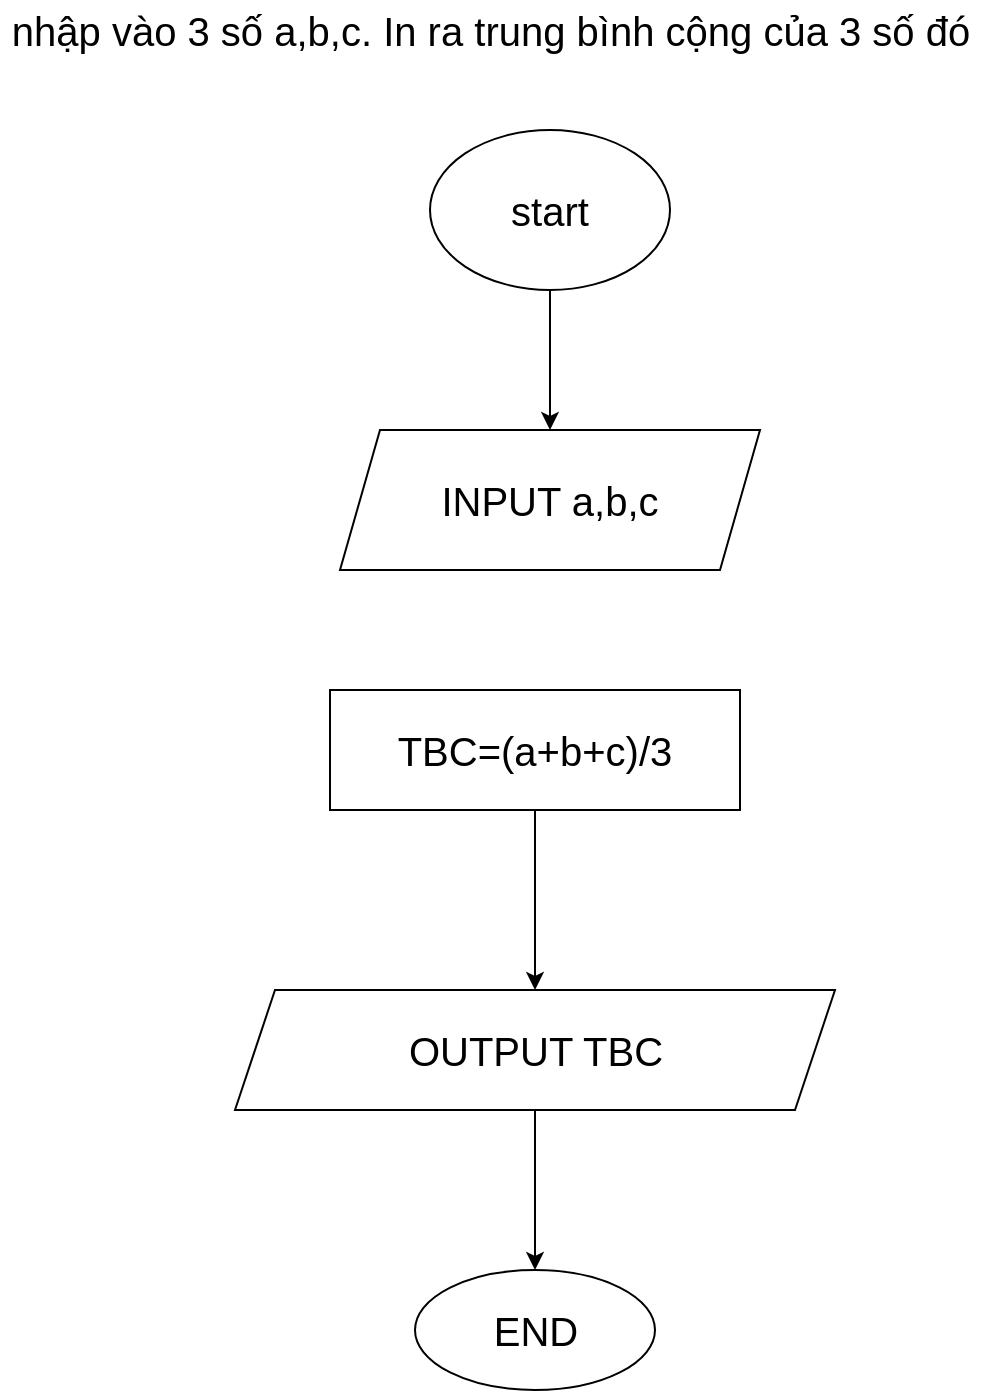 <mxfile version="16.4.7" type="device" pages="10"><diagram id="JK3KuYPVsdWD8JXRSLoE" name="Page-2"><mxGraphModel dx="1422" dy="794" grid="1" gridSize="10" guides="1" tooltips="1" connect="1" arrows="1" fold="1" page="1" pageScale="1" pageWidth="850" pageHeight="1100" math="0" shadow="0"><root><mxCell id="wPJP95kb3lTyFKpfWFKz-0"/><mxCell id="wPJP95kb3lTyFKpfWFKz-1" parent="wPJP95kb3lTyFKpfWFKz-0"/><mxCell id="wPJP95kb3lTyFKpfWFKz-2" value="nhập vào 3 số a,b,c. In ra trung bình cộng của 3 số đó&lt;br style=&quot;font-size: 20px;&quot;&gt;" style="text;html=1;align=center;verticalAlign=middle;resizable=0;points=[];autosize=1;strokeColor=none;fillColor=none;fontSize=20;" parent="wPJP95kb3lTyFKpfWFKz-1" vertex="1"><mxGeometry x="115" y="105" width="490" height="30" as="geometry"/></mxCell><mxCell id="wPJP95kb3lTyFKpfWFKz-3" value="start" style="ellipse;whiteSpace=wrap;html=1;fontSize=20;" parent="wPJP95kb3lTyFKpfWFKz-1" vertex="1"><mxGeometry x="330" y="170" width="120" height="80" as="geometry"/></mxCell><mxCell id="wPJP95kb3lTyFKpfWFKz-4" value="INPUT a,b,c" style="shape=parallelogram;perimeter=parallelogramPerimeter;whiteSpace=wrap;html=1;fixedSize=1;fontSize=20;" parent="wPJP95kb3lTyFKpfWFKz-1" vertex="1"><mxGeometry x="285" y="320" width="210" height="70" as="geometry"/></mxCell><mxCell id="wPJP95kb3lTyFKpfWFKz-5" value="" style="endArrow=classic;html=1;rounded=0;fontSize=20;exitX=0.5;exitY=1;exitDx=0;exitDy=0;entryX=0.5;entryY=0;entryDx=0;entryDy=0;" parent="wPJP95kb3lTyFKpfWFKz-1" source="wPJP95kb3lTyFKpfWFKz-3" target="wPJP95kb3lTyFKpfWFKz-4" edge="1"><mxGeometry width="50" height="50" relative="1" as="geometry"><mxPoint x="400" y="260" as="sourcePoint"/><mxPoint x="450" y="370" as="targetPoint"/></mxGeometry></mxCell><mxCell id="wPJP95kb3lTyFKpfWFKz-8" value="" style="edgeStyle=orthogonalEdgeStyle;rounded=0;orthogonalLoop=1;jettySize=auto;html=1;fontSize=20;" parent="wPJP95kb3lTyFKpfWFKz-1" source="wPJP95kb3lTyFKpfWFKz-6" target="wPJP95kb3lTyFKpfWFKz-7" edge="1"><mxGeometry relative="1" as="geometry"/></mxCell><mxCell id="wPJP95kb3lTyFKpfWFKz-6" value="TBC=(a+b+c)/3" style="rounded=0;whiteSpace=wrap;html=1;fontSize=20;" parent="wPJP95kb3lTyFKpfWFKz-1" vertex="1"><mxGeometry x="280" y="450" width="205" height="60" as="geometry"/></mxCell><mxCell id="wPJP95kb3lTyFKpfWFKz-10" value="" style="edgeStyle=orthogonalEdgeStyle;rounded=0;orthogonalLoop=1;jettySize=auto;html=1;fontSize=20;" parent="wPJP95kb3lTyFKpfWFKz-1" source="wPJP95kb3lTyFKpfWFKz-7" target="wPJP95kb3lTyFKpfWFKz-9" edge="1"><mxGeometry relative="1" as="geometry"/></mxCell><mxCell id="wPJP95kb3lTyFKpfWFKz-7" value="OUTPUT TBC" style="shape=parallelogram;perimeter=parallelogramPerimeter;whiteSpace=wrap;html=1;fixedSize=1;fontSize=20;rounded=0;" parent="wPJP95kb3lTyFKpfWFKz-1" vertex="1"><mxGeometry x="232.5" y="600" width="300" height="60" as="geometry"/></mxCell><mxCell id="wPJP95kb3lTyFKpfWFKz-9" value="END" style="ellipse;whiteSpace=wrap;html=1;fontSize=20;rounded=0;" parent="wPJP95kb3lTyFKpfWFKz-1" vertex="1"><mxGeometry x="322.5" y="740" width="120" height="60" as="geometry"/></mxCell></root></mxGraphModel></diagram><diagram id="s9DamaFaUhQ6Ph4CTiWe" name="Page-3"><mxGraphModel dx="1422" dy="794" grid="1" gridSize="10" guides="1" tooltips="1" connect="1" arrows="1" fold="1" page="1" pageScale="1" pageWidth="850" pageHeight="1100" math="0" shadow="0"><root><mxCell id="NhZoKBMiMGQPMGNzSg64-0"/><mxCell id="NhZoKBMiMGQPMGNzSg64-1" parent="NhZoKBMiMGQPMGNzSg64-0"/><mxCell id="NhZoKBMiMGQPMGNzSg64-4" value="" style="edgeStyle=orthogonalEdgeStyle;rounded=0;orthogonalLoop=1;jettySize=auto;html=1;fontSize=20;" parent="NhZoKBMiMGQPMGNzSg64-1" source="NhZoKBMiMGQPMGNzSg64-2" target="NhZoKBMiMGQPMGNzSg64-3" edge="1"><mxGeometry relative="1" as="geometry"/></mxCell><mxCell id="NhZoKBMiMGQPMGNzSg64-2" value="start" style="ellipse;whiteSpace=wrap;html=1;fontSize=20;" parent="NhZoKBMiMGQPMGNzSg64-1" vertex="1"><mxGeometry x="350" y="20" width="120" height="80" as="geometry"/></mxCell><mxCell id="NhZoKBMiMGQPMGNzSg64-6" value="" style="edgeStyle=orthogonalEdgeStyle;rounded=0;orthogonalLoop=1;jettySize=auto;html=1;fontSize=20;" parent="NhZoKBMiMGQPMGNzSg64-1" source="NhZoKBMiMGQPMGNzSg64-3" target="NhZoKBMiMGQPMGNzSg64-5" edge="1"><mxGeometry relative="1" as="geometry"/></mxCell><mxCell id="NhZoKBMiMGQPMGNzSg64-3" value="input CD, CR" style="shape=parallelogram;perimeter=parallelogramPerimeter;whiteSpace=wrap;html=1;fixedSize=1;fontSize=20;" parent="NhZoKBMiMGQPMGNzSg64-1" vertex="1"><mxGeometry x="270" y="160" width="280" height="70" as="geometry"/></mxCell><mxCell id="NhZoKBMiMGQPMGNzSg64-8" value="" style="edgeStyle=orthogonalEdgeStyle;rounded=0;orthogonalLoop=1;jettySize=auto;html=1;fontSize=20;" parent="NhZoKBMiMGQPMGNzSg64-1" source="NhZoKBMiMGQPMGNzSg64-5" target="NhZoKBMiMGQPMGNzSg64-7" edge="1"><mxGeometry relative="1" as="geometry"/></mxCell><mxCell id="NhZoKBMiMGQPMGNzSg64-5" value="chu vi=(cd+cr)*2&lt;br&gt;diện tích= cd*cr" style="whiteSpace=wrap;html=1;fontSize=20;" parent="NhZoKBMiMGQPMGNzSg64-1" vertex="1"><mxGeometry x="190" y="315" width="440" height="75" as="geometry"/></mxCell><mxCell id="NhZoKBMiMGQPMGNzSg64-10" value="" style="edgeStyle=orthogonalEdgeStyle;rounded=0;orthogonalLoop=1;jettySize=auto;html=1;fontSize=20;" parent="NhZoKBMiMGQPMGNzSg64-1" source="NhZoKBMiMGQPMGNzSg64-7" target="NhZoKBMiMGQPMGNzSg64-9" edge="1"><mxGeometry relative="1" as="geometry"/></mxCell><mxCell id="NhZoKBMiMGQPMGNzSg64-7" value="output Chu vi&amp;nbsp;&lt;br&gt;Dien tích" style="shape=parallelogram;perimeter=parallelogramPerimeter;whiteSpace=wrap;html=1;fixedSize=1;fontSize=20;" parent="NhZoKBMiMGQPMGNzSg64-1" vertex="1"><mxGeometry x="245" y="477.5" width="330" height="52.5" as="geometry"/></mxCell><mxCell id="NhZoKBMiMGQPMGNzSg64-9" value="end" style="ellipse;whiteSpace=wrap;html=1;fontSize=20;" parent="NhZoKBMiMGQPMGNzSg64-1" vertex="1"><mxGeometry x="350" y="606.25" width="120" height="60" as="geometry"/></mxCell><mxCell id="NhZoKBMiMGQPMGNzSg64-11" value="&lt;ul&gt;&lt;li&gt;input chiều dài và chiều rộng&lt;/li&gt;&lt;li&gt;tính diện tích bằng chiều dài nhân chiều rộng. Chu vi bằng chiều dài cộng chiều rộng nhân 2&lt;span style=&quot;white-space: pre&quot;&gt;&#9;&lt;/span&gt;&lt;/li&gt;&lt;li&gt;In diện tích và chu vi&lt;/li&gt;&lt;/ul&gt;" style="text;html=1;strokeColor=none;fillColor=none;align=left;verticalAlign=middle;whiteSpace=wrap;rounded=0;fontSize=20;" parent="NhZoKBMiMGQPMGNzSg64-1" vertex="1"><mxGeometry x="70" y="740" width="690" height="110" as="geometry"/></mxCell></root></mxGraphModel></diagram><diagram id="llr8VYJDGy2x95wJKmVi" name="Page-4"><mxGraphModel dx="1422" dy="794" grid="1" gridSize="10" guides="1" tooltips="1" connect="1" arrows="1" fold="1" page="1" pageScale="1" pageWidth="850" pageHeight="1100" math="0" shadow="0"><root><mxCell id="HCa6UfvtztNKtt8Sxu4C-0"/><mxCell id="HCa6UfvtztNKtt8Sxu4C-1" parent="HCa6UfvtztNKtt8Sxu4C-0"/><mxCell id="HCa6UfvtztNKtt8Sxu4C-6" value="" style="edgeStyle=orthogonalEdgeStyle;rounded=0;orthogonalLoop=1;jettySize=auto;html=1;fontSize=20;" parent="HCa6UfvtztNKtt8Sxu4C-1" source="HCa6UfvtztNKtt8Sxu4C-2" target="HCa6UfvtztNKtt8Sxu4C-5" edge="1"><mxGeometry relative="1" as="geometry"/></mxCell><mxCell id="HCa6UfvtztNKtt8Sxu4C-2" value="start" style="ellipse;whiteSpace=wrap;html=1;fontSize=20;" parent="HCa6UfvtztNKtt8Sxu4C-1" vertex="1"><mxGeometry x="350" y="110" width="120" height="80" as="geometry"/></mxCell><mxCell id="HCa6UfvtztNKtt8Sxu4C-8" value="" style="edgeStyle=orthogonalEdgeStyle;rounded=0;orthogonalLoop=1;jettySize=auto;html=1;fontSize=20;" parent="HCa6UfvtztNKtt8Sxu4C-1" source="HCa6UfvtztNKtt8Sxu4C-5" target="HCa6UfvtztNKtt8Sxu4C-7" edge="1"><mxGeometry relative="1" as="geometry"/></mxCell><mxCell id="HCa6UfvtztNKtt8Sxu4C-5" value="input a, b, c, d (4 marks)" style="shape=parallelogram;perimeter=parallelogramPerimeter;whiteSpace=wrap;html=1;fixedSize=1;fontSize=20;" parent="HCa6UfvtztNKtt8Sxu4C-1" vertex="1"><mxGeometry x="200" y="290" width="420" height="100" as="geometry"/></mxCell><mxCell id="HCa6UfvtztNKtt8Sxu4C-10" value="" style="edgeStyle=orthogonalEdgeStyle;rounded=0;orthogonalLoop=1;jettySize=auto;html=1;fontSize=20;" parent="HCa6UfvtztNKtt8Sxu4C-1" source="HCa6UfvtztNKtt8Sxu4C-7" target="HCa6UfvtztNKtt8Sxu4C-9" edge="1"><mxGeometry relative="1" as="geometry"/></mxCell><mxCell id="HCa6UfvtztNKtt8Sxu4C-7" value="AM=(a+b+c+d)/4" style="whiteSpace=wrap;html=1;fontSize=20;" parent="HCa6UfvtztNKtt8Sxu4C-1" vertex="1"><mxGeometry x="165" y="480" width="490" height="70" as="geometry"/></mxCell><mxCell id="HCa6UfvtztNKtt8Sxu4C-12" value="" style="edgeStyle=orthogonalEdgeStyle;rounded=0;orthogonalLoop=1;jettySize=auto;html=1;fontSize=20;" parent="HCa6UfvtztNKtt8Sxu4C-1" source="HCa6UfvtztNKtt8Sxu4C-9" edge="1"><mxGeometry relative="1" as="geometry"><mxPoint x="620" y="790" as="targetPoint"/></mxGeometry></mxCell><mxCell id="HCa6UfvtztNKtt8Sxu4C-13" value="Y" style="edgeLabel;html=1;align=center;verticalAlign=middle;resizable=0;points=[];fontSize=20;" parent="HCa6UfvtztNKtt8Sxu4C-12" vertex="1" connectable="0"><mxGeometry x="-0.596" y="-1" relative="1" as="geometry"><mxPoint x="-1" as="offset"/></mxGeometry></mxCell><mxCell id="HCa6UfvtztNKtt8Sxu4C-18" value="" style="edgeStyle=orthogonalEdgeStyle;rounded=0;orthogonalLoop=1;jettySize=auto;html=1;fontSize=20;" parent="HCa6UfvtztNKtt8Sxu4C-1" source="HCa6UfvtztNKtt8Sxu4C-9" target="HCa6UfvtztNKtt8Sxu4C-17" edge="1"><mxGeometry relative="1" as="geometry"/></mxCell><mxCell id="HCa6UfvtztNKtt8Sxu4C-19" value="N" style="edgeLabel;html=1;align=center;verticalAlign=middle;resizable=0;points=[];fontSize=20;" parent="HCa6UfvtztNKtt8Sxu4C-18" vertex="1" connectable="0"><mxGeometry x="-0.573" y="-3" relative="1" as="geometry"><mxPoint x="-1" as="offset"/></mxGeometry></mxCell><mxCell id="HCa6UfvtztNKtt8Sxu4C-9" value="AM&amp;lt; 50" style="rhombus;whiteSpace=wrap;html=1;fontSize=20;" parent="HCa6UfvtztNKtt8Sxu4C-1" vertex="1"><mxGeometry x="340" y="640" width="140" height="90" as="geometry"/></mxCell><mxCell id="HCa6UfvtztNKtt8Sxu4C-22" style="edgeStyle=orthogonalEdgeStyle;rounded=0;orthogonalLoop=1;jettySize=auto;html=1;fontSize=20;entryX=0.5;entryY=0;entryDx=0;entryDy=0;" parent="HCa6UfvtztNKtt8Sxu4C-1" source="HCa6UfvtztNKtt8Sxu4C-14" target="HCa6UfvtztNKtt8Sxu4C-20" edge="1"><mxGeometry relative="1" as="geometry"><mxPoint x="500" y="840" as="targetPoint"/></mxGeometry></mxCell><mxCell id="HCa6UfvtztNKtt8Sxu4C-14" value="fail" style="shape=parallelogram;perimeter=parallelogramPerimeter;whiteSpace=wrap;html=1;fixedSize=1;fontSize=20;" parent="HCa6UfvtztNKtt8Sxu4C-1" vertex="1"><mxGeometry x="560" y="790" width="120" height="60" as="geometry"/></mxCell><mxCell id="HCa6UfvtztNKtt8Sxu4C-21" value="" style="edgeStyle=orthogonalEdgeStyle;rounded=0;orthogonalLoop=1;jettySize=auto;html=1;fontSize=20;" parent="HCa6UfvtztNKtt8Sxu4C-1" source="HCa6UfvtztNKtt8Sxu4C-17" target="HCa6UfvtztNKtt8Sxu4C-20" edge="1"><mxGeometry relative="1" as="geometry"/></mxCell><mxCell id="HCa6UfvtztNKtt8Sxu4C-17" value="pass" style="shape=parallelogram;perimeter=parallelogramPerimeter;whiteSpace=wrap;html=1;fixedSize=1;fontSize=20;" parent="HCa6UfvtztNKtt8Sxu4C-1" vertex="1"><mxGeometry x="160" y="790" width="120" height="60" as="geometry"/></mxCell><mxCell id="HCa6UfvtztNKtt8Sxu4C-20" value="end" style="ellipse;whiteSpace=wrap;html=1;fontSize=20;" parent="HCa6UfvtztNKtt8Sxu4C-1" vertex="1"><mxGeometry x="380" y="920" width="120" height="60" as="geometry"/></mxCell></root></mxGraphModel></diagram><diagram id="eZhEgWfHUWpN4My3WRSD" name="Page-5"><mxGraphModel dx="3694" dy="1588" grid="1" gridSize="10" guides="1" tooltips="1" connect="1" arrows="1" fold="1" page="1" pageScale="1" pageWidth="850" pageHeight="1100" math="0" shadow="0"><root><mxCell id="6aisOgEnOnDQUeYt3KMZ-0"/><mxCell id="6aisOgEnOnDQUeYt3KMZ-1" parent="6aisOgEnOnDQUeYt3KMZ-0"/><mxCell id="6aisOgEnOnDQUeYt3KMZ-4" value="" style="edgeStyle=orthogonalEdgeStyle;rounded=0;orthogonalLoop=1;jettySize=auto;html=1;fontSize=20;" parent="6aisOgEnOnDQUeYt3KMZ-1" source="6aisOgEnOnDQUeYt3KMZ-2" target="6aisOgEnOnDQUeYt3KMZ-3" edge="1"><mxGeometry relative="1" as="geometry"/></mxCell><mxCell id="6aisOgEnOnDQUeYt3KMZ-2" value="start" style="ellipse;whiteSpace=wrap;html=1;fontSize=20;" parent="6aisOgEnOnDQUeYt3KMZ-1" vertex="1"><mxGeometry x="350" y="40" width="120" height="80" as="geometry"/></mxCell><mxCell id="6aisOgEnOnDQUeYt3KMZ-6" value="" style="edgeStyle=orthogonalEdgeStyle;rounded=0;orthogonalLoop=1;jettySize=auto;html=1;fontSize=20;" parent="6aisOgEnOnDQUeYt3KMZ-1" source="6aisOgEnOnDQUeYt3KMZ-3" target="6aisOgEnOnDQUeYt3KMZ-5" edge="1"><mxGeometry relative="1" as="geometry"/></mxCell><mxCell id="6aisOgEnOnDQUeYt3KMZ-3" value="input a b c" style="shape=parallelogram;perimeter=parallelogramPerimeter;whiteSpace=wrap;html=1;fixedSize=1;fontSize=20;" parent="6aisOgEnOnDQUeYt3KMZ-1" vertex="1"><mxGeometry x="350" y="210" width="120" height="60" as="geometry"/></mxCell><mxCell id="6aisOgEnOnDQUeYt3KMZ-8" value="" style="edgeStyle=orthogonalEdgeStyle;rounded=0;orthogonalLoop=1;jettySize=auto;html=1;fontSize=20;" parent="6aisOgEnOnDQUeYt3KMZ-1" source="6aisOgEnOnDQUeYt3KMZ-5" target="6aisOgEnOnDQUeYt3KMZ-7" edge="1"><mxGeometry relative="1" as="geometry"/></mxCell><mxCell id="6aisOgEnOnDQUeYt3KMZ-5" value="max= a" style="whiteSpace=wrap;html=1;fontSize=20;" parent="6aisOgEnOnDQUeYt3KMZ-1" vertex="1"><mxGeometry x="350" y="310" width="120" height="60" as="geometry"/></mxCell><mxCell id="6aisOgEnOnDQUeYt3KMZ-16" value="" style="edgeStyle=orthogonalEdgeStyle;rounded=0;orthogonalLoop=1;jettySize=auto;html=1;fontSize=20;entryX=0.5;entryY=0;entryDx=0;entryDy=0;" parent="6aisOgEnOnDQUeYt3KMZ-1" source="6aisOgEnOnDQUeYt3KMZ-7" target="6aisOgEnOnDQUeYt3KMZ-22" edge="1"><mxGeometry relative="1" as="geometry"><mxPoint x="130.091" y="490" as="targetPoint"/><Array as="points"><mxPoint x="130" y="440"/></Array></mxGeometry></mxCell><mxCell id="6aisOgEnOnDQUeYt3KMZ-19" value="Y" style="edgeLabel;html=1;align=center;verticalAlign=middle;resizable=0;points=[];fontSize=20;" parent="6aisOgEnOnDQUeYt3KMZ-16" vertex="1" connectable="0"><mxGeometry x="-0.576" y="4" relative="1" as="geometry"><mxPoint as="offset"/></mxGeometry></mxCell><mxCell id="6aisOgEnOnDQUeYt3KMZ-18" value="N" style="edgeStyle=orthogonalEdgeStyle;rounded=0;orthogonalLoop=1;jettySize=auto;html=1;fontSize=20;" parent="6aisOgEnOnDQUeYt3KMZ-1" source="6aisOgEnOnDQUeYt3KMZ-7" target="6aisOgEnOnDQUeYt3KMZ-17" edge="1"><mxGeometry relative="1" as="geometry"/></mxCell><mxCell id="6aisOgEnOnDQUeYt3KMZ-7" value="max &amp;gt;b" style="rhombus;whiteSpace=wrap;html=1;fontSize=20;" parent="6aisOgEnOnDQUeYt3KMZ-1" vertex="1"><mxGeometry x="365" y="400" width="90" height="80" as="geometry"/></mxCell><mxCell id="6aisOgEnOnDQUeYt3KMZ-23" value="" style="edgeStyle=orthogonalEdgeStyle;rounded=0;orthogonalLoop=1;jettySize=auto;html=1;fontSize=20;" parent="6aisOgEnOnDQUeYt3KMZ-1" target="6aisOgEnOnDQUeYt3KMZ-22" edge="1"><mxGeometry relative="1" as="geometry"><mxPoint x="130" y="550" as="sourcePoint"/></mxGeometry></mxCell><mxCell id="6aisOgEnOnDQUeYt3KMZ-29" value="" style="edgeStyle=orthogonalEdgeStyle;rounded=0;orthogonalLoop=1;jettySize=auto;html=1;fontSize=20;" parent="6aisOgEnOnDQUeYt3KMZ-1" source="6aisOgEnOnDQUeYt3KMZ-17" target="6aisOgEnOnDQUeYt3KMZ-28" edge="1"><mxGeometry relative="1" as="geometry"/></mxCell><mxCell id="6aisOgEnOnDQUeYt3KMZ-17" value="max =b" style="whiteSpace=wrap;html=1;fontSize=20;" parent="6aisOgEnOnDQUeYt3KMZ-1" vertex="1"><mxGeometry x="550" y="490" width="120" height="60" as="geometry"/></mxCell><mxCell id="6aisOgEnOnDQUeYt3KMZ-25" value="" style="edgeStyle=orthogonalEdgeStyle;rounded=0;orthogonalLoop=1;jettySize=auto;html=1;fontSize=20;entryX=0.5;entryY=0;entryDx=0;entryDy=0;" parent="6aisOgEnOnDQUeYt3KMZ-1" source="6aisOgEnOnDQUeYt3KMZ-22" target="6aisOgEnOnDQUeYt3KMZ-34" edge="1"><mxGeometry relative="1" as="geometry"><mxPoint x="-19.909" y="790" as="targetPoint"/><Array as="points"><mxPoint x="-20" y="680"/></Array></mxGeometry></mxCell><mxCell id="6aisOgEnOnDQUeYt3KMZ-55" value="Y" style="edgeLabel;html=1;align=center;verticalAlign=middle;resizable=0;points=[];fontSize=20;" parent="6aisOgEnOnDQUeYt3KMZ-25" vertex="1" connectable="0"><mxGeometry x="-0.095" y="7" relative="1" as="geometry"><mxPoint as="offset"/></mxGeometry></mxCell><mxCell id="6aisOgEnOnDQUeYt3KMZ-27" value="" style="edgeStyle=orthogonalEdgeStyle;rounded=0;orthogonalLoop=1;jettySize=auto;html=1;fontSize=20;" parent="6aisOgEnOnDQUeYt3KMZ-1" source="6aisOgEnOnDQUeYt3KMZ-22" target="6aisOgEnOnDQUeYt3KMZ-26" edge="1"><mxGeometry relative="1" as="geometry"/></mxCell><mxCell id="6aisOgEnOnDQUeYt3KMZ-54" value="N" style="edgeLabel;html=1;align=center;verticalAlign=middle;resizable=0;points=[];fontSize=20;" parent="6aisOgEnOnDQUeYt3KMZ-27" vertex="1" connectable="0"><mxGeometry x="0.104" relative="1" as="geometry"><mxPoint as="offset"/></mxGeometry></mxCell><mxCell id="6aisOgEnOnDQUeYt3KMZ-22" value="max&amp;gt;c" style="rhombus;whiteSpace=wrap;html=1;fontSize=20;" parent="6aisOgEnOnDQUeYt3KMZ-1" vertex="1"><mxGeometry x="90" y="640" width="80" height="80" as="geometry"/></mxCell><mxCell id="6aisOgEnOnDQUeYt3KMZ-35" value="" style="edgeStyle=orthogonalEdgeStyle;rounded=0;orthogonalLoop=1;jettySize=auto;html=1;fontSize=20;" parent="6aisOgEnOnDQUeYt3KMZ-1" target="6aisOgEnOnDQUeYt3KMZ-34" edge="1"><mxGeometry relative="1" as="geometry"><mxPoint x="-20" y="850" as="sourcePoint"/></mxGeometry></mxCell><mxCell id="6aisOgEnOnDQUeYt3KMZ-37" value="" style="edgeStyle=orthogonalEdgeStyle;rounded=0;orthogonalLoop=1;jettySize=auto;html=1;fontSize=20;" parent="6aisOgEnOnDQUeYt3KMZ-1" source="6aisOgEnOnDQUeYt3KMZ-26" target="6aisOgEnOnDQUeYt3KMZ-36" edge="1"><mxGeometry relative="1" as="geometry"/></mxCell><mxCell id="6aisOgEnOnDQUeYt3KMZ-26" value="max=c" style="whiteSpace=wrap;html=1;fontSize=20;" parent="6aisOgEnOnDQUeYt3KMZ-1" vertex="1"><mxGeometry x="230" y="790" width="120" height="60" as="geometry"/></mxCell><mxCell id="6aisOgEnOnDQUeYt3KMZ-33" value="" style="edgeStyle=orthogonalEdgeStyle;rounded=0;orthogonalLoop=1;jettySize=auto;html=1;fontSize=20;" parent="6aisOgEnOnDQUeYt3KMZ-1" source="6aisOgEnOnDQUeYt3KMZ-28" target="6aisOgEnOnDQUeYt3KMZ-32" edge="1"><mxGeometry relative="1" as="geometry"/></mxCell><mxCell id="6aisOgEnOnDQUeYt3KMZ-52" value="N" style="edgeLabel;html=1;align=center;verticalAlign=middle;resizable=0;points=[];fontSize=20;" parent="6aisOgEnOnDQUeYt3KMZ-33" vertex="1" connectable="0"><mxGeometry x="-0.015" y="1" relative="1" as="geometry"><mxPoint y="1" as="offset"/></mxGeometry></mxCell><mxCell id="6aisOgEnOnDQUeYt3KMZ-53" style="edgeStyle=orthogonalEdgeStyle;rounded=0;orthogonalLoop=1;jettySize=auto;html=1;entryX=0.5;entryY=0;entryDx=0;entryDy=0;fontSize=20;" parent="6aisOgEnOnDQUeYt3KMZ-1" source="6aisOgEnOnDQUeYt3KMZ-28" target="6aisOgEnOnDQUeYt3KMZ-38" edge="1"><mxGeometry relative="1" as="geometry"/></mxCell><mxCell id="6aisOgEnOnDQUeYt3KMZ-28" value="max&amp;gt;c" style="rhombus;whiteSpace=wrap;html=1;fontSize=20;" parent="6aisOgEnOnDQUeYt3KMZ-1" vertex="1"><mxGeometry x="570" y="620" width="80" height="80" as="geometry"/></mxCell><mxCell id="6aisOgEnOnDQUeYt3KMZ-39" value="" style="edgeStyle=orthogonalEdgeStyle;rounded=0;orthogonalLoop=1;jettySize=auto;html=1;fontSize=20;" parent="6aisOgEnOnDQUeYt3KMZ-1" target="6aisOgEnOnDQUeYt3KMZ-38" edge="1"><mxGeometry relative="1" as="geometry"><mxPoint x="485.0" y="850" as="sourcePoint"/></mxGeometry></mxCell><mxCell id="6aisOgEnOnDQUeYt3KMZ-41" value="" style="edgeStyle=orthogonalEdgeStyle;rounded=0;orthogonalLoop=1;jettySize=auto;html=1;fontSize=20;" parent="6aisOgEnOnDQUeYt3KMZ-1" source="6aisOgEnOnDQUeYt3KMZ-32" target="6aisOgEnOnDQUeYt3KMZ-40" edge="1"><mxGeometry relative="1" as="geometry"/></mxCell><mxCell id="6aisOgEnOnDQUeYt3KMZ-32" value="max=c" style="whiteSpace=wrap;html=1;fontSize=20;" parent="6aisOgEnOnDQUeYt3KMZ-1" vertex="1"><mxGeometry x="700" y="780" width="120" height="60" as="geometry"/></mxCell><mxCell id="6aisOgEnOnDQUeYt3KMZ-43" style="edgeStyle=orthogonalEdgeStyle;rounded=0;orthogonalLoop=1;jettySize=auto;html=1;entryX=0.5;entryY=0;entryDx=0;entryDy=0;fontSize=20;" parent="6aisOgEnOnDQUeYt3KMZ-1" source="6aisOgEnOnDQUeYt3KMZ-34" target="6aisOgEnOnDQUeYt3KMZ-42" edge="1"><mxGeometry relative="1" as="geometry"><Array as="points"><mxPoint x="-20" y="1060"/><mxPoint x="350" y="1060"/></Array></mxGeometry></mxCell><mxCell id="6aisOgEnOnDQUeYt3KMZ-34" value="output a" style="shape=parallelogram;perimeter=parallelogramPerimeter;whiteSpace=wrap;html=1;fixedSize=1;fontSize=20;" parent="6aisOgEnOnDQUeYt3KMZ-1" vertex="1"><mxGeometry x="-80" y="950" width="120" height="60" as="geometry"/></mxCell><mxCell id="6aisOgEnOnDQUeYt3KMZ-45" style="edgeStyle=orthogonalEdgeStyle;rounded=0;orthogonalLoop=1;jettySize=auto;html=1;fontSize=20;" parent="6aisOgEnOnDQUeYt3KMZ-1" source="6aisOgEnOnDQUeYt3KMZ-36" edge="1"><mxGeometry relative="1" as="geometry"><mxPoint x="350" y="1060" as="targetPoint"/></mxGeometry></mxCell><mxCell id="6aisOgEnOnDQUeYt3KMZ-36" value="output c" style="shape=parallelogram;perimeter=parallelogramPerimeter;whiteSpace=wrap;html=1;fixedSize=1;fontSize=20;" parent="6aisOgEnOnDQUeYt3KMZ-1" vertex="1"><mxGeometry x="230" y="930" width="120" height="60" as="geometry"/></mxCell><mxCell id="6aisOgEnOnDQUeYt3KMZ-46" style="edgeStyle=orthogonalEdgeStyle;rounded=0;orthogonalLoop=1;jettySize=auto;html=1;entryX=0.5;entryY=0;entryDx=0;entryDy=0;fontSize=20;" parent="6aisOgEnOnDQUeYt3KMZ-1" source="6aisOgEnOnDQUeYt3KMZ-38" target="6aisOgEnOnDQUeYt3KMZ-42" edge="1"><mxGeometry relative="1" as="geometry"><Array as="points"><mxPoint x="485" y="1030"/><mxPoint x="350" y="1030"/></Array></mxGeometry></mxCell><mxCell id="6aisOgEnOnDQUeYt3KMZ-38" value="output b" style="shape=parallelogram;perimeter=parallelogramPerimeter;whiteSpace=wrap;html=1;fixedSize=1;fontSize=20;" parent="6aisOgEnOnDQUeYt3KMZ-1" vertex="1"><mxGeometry x="425" y="930" width="120" height="60" as="geometry"/></mxCell><mxCell id="6aisOgEnOnDQUeYt3KMZ-48" style="edgeStyle=orthogonalEdgeStyle;rounded=0;orthogonalLoop=1;jettySize=auto;html=1;fontSize=20;" parent="6aisOgEnOnDQUeYt3KMZ-1" source="6aisOgEnOnDQUeYt3KMZ-40" target="6aisOgEnOnDQUeYt3KMZ-42" edge="1"><mxGeometry relative="1" as="geometry"><Array as="points"><mxPoint x="760" y="1060"/><mxPoint x="350" y="1060"/></Array></mxGeometry></mxCell><mxCell id="6aisOgEnOnDQUeYt3KMZ-40" value="output c" style="shape=parallelogram;perimeter=parallelogramPerimeter;whiteSpace=wrap;html=1;fixedSize=1;fontSize=20;" parent="6aisOgEnOnDQUeYt3KMZ-1" vertex="1"><mxGeometry x="700" y="920" width="120" height="60" as="geometry"/></mxCell><mxCell id="6aisOgEnOnDQUeYt3KMZ-42" value="end" style="ellipse;whiteSpace=wrap;html=1;fontSize=20;" parent="6aisOgEnOnDQUeYt3KMZ-1" vertex="1"><mxGeometry x="290" y="1070" width="120" height="80" as="geometry"/></mxCell></root></mxGraphModel></diagram><diagram id="z3TVyljDYm2PYK4jZgo-" name="Page-6"><mxGraphModel dx="2272" dy="794" grid="1" gridSize="10" guides="1" tooltips="1" connect="1" arrows="1" fold="1" page="1" pageScale="1" pageWidth="850" pageHeight="1100" math="0" shadow="0"><root><mxCell id="RiKZykUqmF2jT5b0zR64-0"/><mxCell id="RiKZykUqmF2jT5b0zR64-1" parent="RiKZykUqmF2jT5b0zR64-0"/><mxCell id="RiKZykUqmF2jT5b0zR64-4" style="edgeStyle=orthogonalEdgeStyle;rounded=0;orthogonalLoop=1;jettySize=auto;html=1;entryX=0.5;entryY=0;entryDx=0;entryDy=0;fontSize=20;" parent="RiKZykUqmF2jT5b0zR64-1" source="RiKZykUqmF2jT5b0zR64-2" target="RiKZykUqmF2jT5b0zR64-3" edge="1"><mxGeometry relative="1" as="geometry"/></mxCell><mxCell id="RiKZykUqmF2jT5b0zR64-2" value="start" style="ellipse;whiteSpace=wrap;html=1;fontSize=20;" parent="RiKZykUqmF2jT5b0zR64-1" vertex="1"><mxGeometry x="390" y="120" width="120" height="80" as="geometry"/></mxCell><mxCell id="RiKZykUqmF2jT5b0zR64-6" value="" style="edgeStyle=orthogonalEdgeStyle;rounded=0;orthogonalLoop=1;jettySize=auto;html=1;fontSize=20;" parent="RiKZykUqmF2jT5b0zR64-1" source="RiKZykUqmF2jT5b0zR64-3" target="RiKZykUqmF2jT5b0zR64-5" edge="1"><mxGeometry relative="1" as="geometry"/></mxCell><mxCell id="RiKZykUqmF2jT5b0zR64-3" value="input name, absent, overtime" style="shape=parallelogram;perimeter=parallelogramPerimeter;whiteSpace=wrap;html=1;fixedSize=1;fontSize=20;" parent="RiKZykUqmF2jT5b0zR64-1" vertex="1"><mxGeometry x="308.75" y="300" width="282.5" height="50" as="geometry"/></mxCell><mxCell id="RiKZykUqmF2jT5b0zR64-9" style="edgeStyle=orthogonalEdgeStyle;rounded=0;orthogonalLoop=1;jettySize=auto;html=1;fontSize=20;" parent="RiKZykUqmF2jT5b0zR64-1" source="RiKZykUqmF2jT5b0zR64-5" target="RiKZykUqmF2jT5b0zR64-10" edge="1"><mxGeometry relative="1" as="geometry"><mxPoint x="100" y="550" as="targetPoint"/></mxGeometry></mxCell><mxCell id="RiKZykUqmF2jT5b0zR64-5" value="bonous=overtime-(2/3)*absent" style="whiteSpace=wrap;html=1;fontSize=20;" parent="RiKZykUqmF2jT5b0zR64-1" vertex="1"><mxGeometry x="315" y="400" width="270" height="80" as="geometry"/></mxCell><mxCell id="RiKZykUqmF2jT5b0zR64-14" value="Y" style="edgeStyle=orthogonalEdgeStyle;rounded=0;orthogonalLoop=1;jettySize=auto;html=1;fontSize=20;" parent="RiKZykUqmF2jT5b0zR64-1" source="RiKZykUqmF2jT5b0zR64-10" target="RiKZykUqmF2jT5b0zR64-15" edge="1"><mxGeometry relative="1" as="geometry"><mxPoint x="-95" y="795" as="targetPoint"/></mxGeometry></mxCell><mxCell id="RiKZykUqmF2jT5b0zR64-17" style="edgeStyle=orthogonalEdgeStyle;rounded=0;orthogonalLoop=1;jettySize=auto;html=1;entryX=0;entryY=0.5;entryDx=0;entryDy=0;fontSize=20;" parent="RiKZykUqmF2jT5b0zR64-1" source="RiKZykUqmF2jT5b0zR64-10" target="RiKZykUqmF2jT5b0zR64-12" edge="1"><mxGeometry relative="1" as="geometry"/></mxCell><mxCell id="RiKZykUqmF2jT5b0zR64-37" value="N" style="edgeLabel;html=1;align=center;verticalAlign=middle;resizable=0;points=[];fontSize=20;" parent="RiKZykUqmF2jT5b0zR64-17" vertex="1" connectable="0"><mxGeometry x="-0.233" y="-6" relative="1" as="geometry"><mxPoint x="-1" as="offset"/></mxGeometry></mxCell><mxCell id="RiKZykUqmF2jT5b0zR64-10" value="bonous&amp;gt; 40" style="rhombus;whiteSpace=wrap;html=1;fontSize=20;" parent="RiKZykUqmF2jT5b0zR64-1" vertex="1"><mxGeometry x="-170" y="520" width="150" height="150" as="geometry"/></mxCell><mxCell id="RiKZykUqmF2jT5b0zR64-19" value="y" style="edgeStyle=orthogonalEdgeStyle;rounded=0;orthogonalLoop=1;jettySize=auto;html=1;fontSize=20;" parent="RiKZykUqmF2jT5b0zR64-1" source="RiKZykUqmF2jT5b0zR64-12" target="RiKZykUqmF2jT5b0zR64-18" edge="1"><mxGeometry relative="1" as="geometry"/></mxCell><mxCell id="RiKZykUqmF2jT5b0zR64-21" value="N" style="edgeStyle=orthogonalEdgeStyle;rounded=0;orthogonalLoop=1;jettySize=auto;html=1;fontSize=20;" parent="RiKZykUqmF2jT5b0zR64-1" source="RiKZykUqmF2jT5b0zR64-12" target="RiKZykUqmF2jT5b0zR64-20" edge="1"><mxGeometry relative="1" as="geometry"/></mxCell><mxCell id="RiKZykUqmF2jT5b0zR64-12" value="bonous&amp;gt;30" style="rhombus;whiteSpace=wrap;html=1;fontSize=20;" parent="RiKZykUqmF2jT5b0zR64-1" vertex="1"><mxGeometry x="100" y="542.5" width="120" height="105" as="geometry"/></mxCell><mxCell id="RiKZykUqmF2jT5b0zR64-31" style="edgeStyle=orthogonalEdgeStyle;rounded=0;orthogonalLoop=1;jettySize=auto;html=1;entryX=0.5;entryY=0;entryDx=0;entryDy=0;fontSize=20;" parent="RiKZykUqmF2jT5b0zR64-1" source="RiKZykUqmF2jT5b0zR64-15" target="RiKZykUqmF2jT5b0zR64-30" edge="1"><mxGeometry relative="1" as="geometry"><Array as="points"><mxPoint x="-95" y="870"/><mxPoint x="395" y="870"/></Array></mxGeometry></mxCell><mxCell id="RiKZykUqmF2jT5b0zR64-15" value="output 50" style="shape=parallelogram;perimeter=parallelogramPerimeter;whiteSpace=wrap;html=1;fixedSize=1;fontSize=20;" parent="RiKZykUqmF2jT5b0zR64-1" vertex="1"><mxGeometry x="-155" y="750" width="120" height="60" as="geometry"/></mxCell><mxCell id="RiKZykUqmF2jT5b0zR64-32" style="edgeStyle=orthogonalEdgeStyle;rounded=0;orthogonalLoop=1;jettySize=auto;html=1;entryX=0.5;entryY=0;entryDx=0;entryDy=0;fontSize=20;" parent="RiKZykUqmF2jT5b0zR64-1" source="RiKZykUqmF2jT5b0zR64-18" target="RiKZykUqmF2jT5b0zR64-30" edge="1"><mxGeometry relative="1" as="geometry"><Array as="points"><mxPoint x="160" y="870"/><mxPoint x="395" y="870"/></Array></mxGeometry></mxCell><mxCell id="RiKZykUqmF2jT5b0zR64-18" value="output 40" style="shape=parallelogram;perimeter=parallelogramPerimeter;whiteSpace=wrap;html=1;fixedSize=1;fontSize=20;" parent="RiKZykUqmF2jT5b0zR64-1" vertex="1"><mxGeometry x="100" y="740" width="120" height="60" as="geometry"/></mxCell><mxCell id="RiKZykUqmF2jT5b0zR64-23" value="Y" style="edgeStyle=orthogonalEdgeStyle;rounded=0;orthogonalLoop=1;jettySize=auto;html=1;fontSize=20;" parent="RiKZykUqmF2jT5b0zR64-1" source="RiKZykUqmF2jT5b0zR64-20" target="RiKZykUqmF2jT5b0zR64-22" edge="1"><mxGeometry relative="1" as="geometry"/></mxCell><mxCell id="RiKZykUqmF2jT5b0zR64-25" value="N" style="edgeStyle=orthogonalEdgeStyle;rounded=0;orthogonalLoop=1;jettySize=auto;html=1;fontSize=20;" parent="RiKZykUqmF2jT5b0zR64-1" source="RiKZykUqmF2jT5b0zR64-20" target="RiKZykUqmF2jT5b0zR64-24" edge="1"><mxGeometry relative="1" as="geometry"/></mxCell><mxCell id="RiKZykUqmF2jT5b0zR64-20" value="bonous&amp;gt;20" style="rhombus;whiteSpace=wrap;html=1;fontSize=20;" parent="RiKZykUqmF2jT5b0zR64-1" vertex="1"><mxGeometry x="330" y="547.5" width="130" height="95" as="geometry"/></mxCell><mxCell id="RiKZykUqmF2jT5b0zR64-33" style="edgeStyle=orthogonalEdgeStyle;rounded=0;orthogonalLoop=1;jettySize=auto;html=1;fontSize=20;" parent="RiKZykUqmF2jT5b0zR64-1" source="RiKZykUqmF2jT5b0zR64-22" target="RiKZykUqmF2jT5b0zR64-30" edge="1"><mxGeometry relative="1" as="geometry"/></mxCell><mxCell id="RiKZykUqmF2jT5b0zR64-22" value="output 30" style="shape=parallelogram;perimeter=parallelogramPerimeter;whiteSpace=wrap;html=1;fixedSize=1;fontSize=20;" parent="RiKZykUqmF2jT5b0zR64-1" vertex="1"><mxGeometry x="335" y="740" width="120" height="60" as="geometry"/></mxCell><mxCell id="RiKZykUqmF2jT5b0zR64-27" value="Y" style="edgeStyle=orthogonalEdgeStyle;rounded=0;orthogonalLoop=1;jettySize=auto;html=1;fontSize=20;" parent="RiKZykUqmF2jT5b0zR64-1" source="RiKZykUqmF2jT5b0zR64-24" target="RiKZykUqmF2jT5b0zR64-26" edge="1"><mxGeometry relative="1" as="geometry"/></mxCell><mxCell id="RiKZykUqmF2jT5b0zR64-29" value="" style="edgeStyle=orthogonalEdgeStyle;rounded=0;orthogonalLoop=1;jettySize=auto;html=1;fontSize=20;" parent="RiKZykUqmF2jT5b0zR64-1" source="RiKZykUqmF2jT5b0zR64-24" target="RiKZykUqmF2jT5b0zR64-28" edge="1"><mxGeometry relative="1" as="geometry"/></mxCell><mxCell id="RiKZykUqmF2jT5b0zR64-24" value="bonous&amp;gt;10" style="rhombus;whiteSpace=wrap;html=1;fontSize=20;" parent="RiKZykUqmF2jT5b0zR64-1" vertex="1"><mxGeometry x="564" y="558" width="155" height="75" as="geometry"/></mxCell><mxCell id="RiKZykUqmF2jT5b0zR64-34" style="edgeStyle=orthogonalEdgeStyle;rounded=0;orthogonalLoop=1;jettySize=auto;html=1;fontSize=20;" parent="RiKZykUqmF2jT5b0zR64-1" source="RiKZykUqmF2jT5b0zR64-26" target="RiKZykUqmF2jT5b0zR64-30" edge="1"><mxGeometry relative="1" as="geometry"><Array as="points"><mxPoint x="642" y="870"/><mxPoint x="395" y="870"/></Array></mxGeometry></mxCell><mxCell id="RiKZykUqmF2jT5b0zR64-26" value="output 20" style="shape=parallelogram;perimeter=parallelogramPerimeter;whiteSpace=wrap;html=1;fixedSize=1;fontSize=20;" parent="RiKZykUqmF2jT5b0zR64-1" vertex="1"><mxGeometry x="581.5" y="740" width="120" height="60" as="geometry"/></mxCell><mxCell id="RiKZykUqmF2jT5b0zR64-35" style="edgeStyle=orthogonalEdgeStyle;rounded=0;orthogonalLoop=1;jettySize=auto;html=1;fontSize=20;" parent="RiKZykUqmF2jT5b0zR64-1" source="RiKZykUqmF2jT5b0zR64-28" target="RiKZykUqmF2jT5b0zR64-30" edge="1"><mxGeometry relative="1" as="geometry"><Array as="points"><mxPoint x="820" y="870"/><mxPoint x="395" y="870"/></Array></mxGeometry></mxCell><mxCell id="RiKZykUqmF2jT5b0zR64-28" value="output 10" style="shape=parallelogram;perimeter=parallelogramPerimeter;whiteSpace=wrap;html=1;fixedSize=1;fontSize=20;" parent="RiKZykUqmF2jT5b0zR64-1" vertex="1"><mxGeometry x="760" y="740" width="120" height="60" as="geometry"/></mxCell><mxCell id="RiKZykUqmF2jT5b0zR64-30" value="end" style="ellipse;whiteSpace=wrap;html=1;fontSize=20;" parent="RiKZykUqmF2jT5b0zR64-1" vertex="1"><mxGeometry x="337.5" y="930" width="115" height="80" as="geometry"/></mxCell></root></mxGraphModel></diagram><diagram id="Uf3DJYHlDa14XUb7FBzZ" name="Page-7"><mxGraphModel dx="1422" dy="794" grid="1" gridSize="10" guides="1" tooltips="1" connect="1" arrows="1" fold="1" page="1" pageScale="1" pageWidth="850" pageHeight="1100" math="0" shadow="0"><root><mxCell id="JpDVDPAGHrB30sXZIEJY-0"/><mxCell id="JpDVDPAGHrB30sXZIEJY-1" parent="JpDVDPAGHrB30sXZIEJY-0"/><mxCell id="JpDVDPAGHrB30sXZIEJY-5" value="" style="edgeStyle=orthogonalEdgeStyle;rounded=0;orthogonalLoop=1;jettySize=auto;html=1;" edge="1" parent="JpDVDPAGHrB30sXZIEJY-1" source="JpDVDPAGHrB30sXZIEJY-3" target="JpDVDPAGHrB30sXZIEJY-4"><mxGeometry relative="1" as="geometry"/></mxCell><mxCell id="JpDVDPAGHrB30sXZIEJY-3" value="Start" style="ellipse;whiteSpace=wrap;html=1;" vertex="1" parent="JpDVDPAGHrB30sXZIEJY-1"><mxGeometry x="330" y="40" width="120" height="80" as="geometry"/></mxCell><mxCell id="JpDVDPAGHrB30sXZIEJY-10" value="" style="edgeStyle=orthogonalEdgeStyle;rounded=0;orthogonalLoop=1;jettySize=auto;html=1;" edge="1" parent="JpDVDPAGHrB30sXZIEJY-1" source="JpDVDPAGHrB30sXZIEJY-4" target="JpDVDPAGHrB30sXZIEJY-9"><mxGeometry relative="1" as="geometry"/></mxCell><mxCell id="JpDVDPAGHrB30sXZIEJY-4" value="input&amp;nbsp; TBH, SB, tên" style="shape=parallelogram;perimeter=parallelogramPerimeter;whiteSpace=wrap;html=1;fixedSize=1;" vertex="1" parent="JpDVDPAGHrB30sXZIEJY-1"><mxGeometry x="330" y="150" width="120" height="60" as="geometry"/></mxCell><mxCell id="JpDVDPAGHrB30sXZIEJY-12" value="" style="edgeStyle=orthogonalEdgeStyle;rounded=0;orthogonalLoop=1;jettySize=auto;html=1;" edge="1" parent="JpDVDPAGHrB30sXZIEJY-1" source="JpDVDPAGHrB30sXZIEJY-9" target="JpDVDPAGHrB30sXZIEJY-11"><mxGeometry relative="1" as="geometry"/></mxCell><mxCell id="JpDVDPAGHrB30sXZIEJY-9" value="ĐK=(SB/TBH)*100%" style="whiteSpace=wrap;html=1;" vertex="1" parent="JpDVDPAGHrB30sXZIEJY-1"><mxGeometry x="330" y="290" width="120" height="60" as="geometry"/></mxCell><mxCell id="JpDVDPAGHrB30sXZIEJY-14" value="Y" style="edgeStyle=orthogonalEdgeStyle;rounded=0;orthogonalLoop=1;jettySize=auto;html=1;" edge="1" parent="JpDVDPAGHrB30sXZIEJY-1" source="JpDVDPAGHrB30sXZIEJY-11" target="JpDVDPAGHrB30sXZIEJY-13"><mxGeometry relative="1" as="geometry"/></mxCell><mxCell id="JpDVDPAGHrB30sXZIEJY-16" value="N" style="edgeStyle=orthogonalEdgeStyle;rounded=0;orthogonalLoop=1;jettySize=auto;html=1;" edge="1" parent="JpDVDPAGHrB30sXZIEJY-1" source="JpDVDPAGHrB30sXZIEJY-11" target="JpDVDPAGHrB30sXZIEJY-15"><mxGeometry relative="1" as="geometry"/></mxCell><mxCell id="JpDVDPAGHrB30sXZIEJY-11" value="ĐK&amp;lt;75%" style="rhombus;whiteSpace=wrap;html=1;" vertex="1" parent="JpDVDPAGHrB30sXZIEJY-1"><mxGeometry x="350" y="420" width="80" height="80" as="geometry"/></mxCell><mxCell id="JpDVDPAGHrB30sXZIEJY-18" value="" style="edgeStyle=orthogonalEdgeStyle;rounded=0;orthogonalLoop=1;jettySize=auto;html=1;" edge="1" parent="JpDVDPAGHrB30sXZIEJY-1" source="JpDVDPAGHrB30sXZIEJY-13" target="JpDVDPAGHrB30sXZIEJY-17"><mxGeometry relative="1" as="geometry"><Array as="points"><mxPoint x="230" y="530"/><mxPoint x="390" y="530"/></Array></mxGeometry></mxCell><mxCell id="JpDVDPAGHrB30sXZIEJY-13" value="output: không đủ điều kiện" style="shape=parallelogram;perimeter=parallelogramPerimeter;whiteSpace=wrap;html=1;fixedSize=1;" vertex="1" parent="JpDVDPAGHrB30sXZIEJY-1"><mxGeometry x="170" y="430" width="120" height="60" as="geometry"/></mxCell><mxCell id="JpDVDPAGHrB30sXZIEJY-19" style="edgeStyle=orthogonalEdgeStyle;rounded=0;orthogonalLoop=1;jettySize=auto;html=1;" edge="1" parent="JpDVDPAGHrB30sXZIEJY-1" source="JpDVDPAGHrB30sXZIEJY-15" target="JpDVDPAGHrB30sXZIEJY-17"><mxGeometry relative="1" as="geometry"><Array as="points"><mxPoint x="550" y="530"/><mxPoint x="390" y="530"/></Array></mxGeometry></mxCell><mxCell id="JpDVDPAGHrB30sXZIEJY-15" value="output: đủ điều kiện" style="rhombus;whiteSpace=wrap;html=1;" vertex="1" parent="JpDVDPAGHrB30sXZIEJY-1"><mxGeometry x="510" y="420" width="80" height="80" as="geometry"/></mxCell><mxCell id="JpDVDPAGHrB30sXZIEJY-17" value="end" style="ellipse;whiteSpace=wrap;html=1;" vertex="1" parent="JpDVDPAGHrB30sXZIEJY-1"><mxGeometry x="330" y="560" width="120" height="60" as="geometry"/></mxCell></root></mxGraphModel></diagram><diagram id="1tWlHJhK-KZrgDo_o3B4" name="Page-8"><mxGraphModel dx="3694" dy="1588" grid="1" gridSize="10" guides="1" tooltips="1" connect="1" arrows="1" fold="1" page="1" pageScale="1" pageWidth="850" pageHeight="1100" math="0" shadow="0"><root><mxCell id="GHIUey8jUivgTKxYMN8c-0"/><mxCell id="GHIUey8jUivgTKxYMN8c-1" parent="GHIUey8jUivgTKxYMN8c-0"/><mxCell id="sQXPfSaG15cAtCaB7Lwq-0" value="" style="edgeStyle=orthogonalEdgeStyle;rounded=0;orthogonalLoop=1;jettySize=auto;html=1;fontSize=20;" edge="1" parent="GHIUey8jUivgTKxYMN8c-1" source="sQXPfSaG15cAtCaB7Lwq-1" target="sQXPfSaG15cAtCaB7Lwq-3"><mxGeometry relative="1" as="geometry"/></mxCell><mxCell id="sQXPfSaG15cAtCaB7Lwq-1" value="start" style="ellipse;whiteSpace=wrap;html=1;fontSize=20;" vertex="1" parent="GHIUey8jUivgTKxYMN8c-1"><mxGeometry x="350" y="40" width="120" height="80" as="geometry"/></mxCell><mxCell id="sQXPfSaG15cAtCaB7Lwq-2" value="" style="edgeStyle=orthogonalEdgeStyle;rounded=0;orthogonalLoop=1;jettySize=auto;html=1;fontSize=20;" edge="1" parent="GHIUey8jUivgTKxYMN8c-1" source="sQXPfSaG15cAtCaB7Lwq-3" target="sQXPfSaG15cAtCaB7Lwq-5"><mxGeometry relative="1" as="geometry"/></mxCell><mxCell id="sQXPfSaG15cAtCaB7Lwq-3" value="input a b c" style="shape=parallelogram;perimeter=parallelogramPerimeter;whiteSpace=wrap;html=1;fixedSize=1;fontSize=20;" vertex="1" parent="GHIUey8jUivgTKxYMN8c-1"><mxGeometry x="350" y="210" width="120" height="60" as="geometry"/></mxCell><mxCell id="sQXPfSaG15cAtCaB7Lwq-4" value="" style="edgeStyle=orthogonalEdgeStyle;rounded=0;orthogonalLoop=1;jettySize=auto;html=1;fontSize=20;" edge="1" parent="GHIUey8jUivgTKxYMN8c-1" source="sQXPfSaG15cAtCaB7Lwq-5" target="sQXPfSaG15cAtCaB7Lwq-9"><mxGeometry relative="1" as="geometry"/></mxCell><mxCell id="sQXPfSaG15cAtCaB7Lwq-5" value="max= a" style="whiteSpace=wrap;html=1;fontSize=20;" vertex="1" parent="GHIUey8jUivgTKxYMN8c-1"><mxGeometry x="350" y="310" width="120" height="60" as="geometry"/></mxCell><mxCell id="sQXPfSaG15cAtCaB7Lwq-6" value="" style="edgeStyle=orthogonalEdgeStyle;rounded=0;orthogonalLoop=1;jettySize=auto;html=1;fontSize=20;entryX=0.5;entryY=0;entryDx=0;entryDy=0;" edge="1" parent="GHIUey8jUivgTKxYMN8c-1" source="sQXPfSaG15cAtCaB7Lwq-9" target="sQXPfSaG15cAtCaB7Lwq-17"><mxGeometry relative="1" as="geometry"><mxPoint x="130.091" y="490" as="targetPoint"/><Array as="points"><mxPoint x="130" y="440"/></Array></mxGeometry></mxCell><mxCell id="sQXPfSaG15cAtCaB7Lwq-7" value="Y" style="edgeLabel;html=1;align=center;verticalAlign=middle;resizable=0;points=[];fontSize=20;" vertex="1" connectable="0" parent="sQXPfSaG15cAtCaB7Lwq-6"><mxGeometry x="-0.576" y="4" relative="1" as="geometry"><mxPoint as="offset"/></mxGeometry></mxCell><mxCell id="sQXPfSaG15cAtCaB7Lwq-8" value="N" style="edgeStyle=orthogonalEdgeStyle;rounded=0;orthogonalLoop=1;jettySize=auto;html=1;fontSize=20;" edge="1" parent="GHIUey8jUivgTKxYMN8c-1" source="sQXPfSaG15cAtCaB7Lwq-9" target="sQXPfSaG15cAtCaB7Lwq-12"><mxGeometry relative="1" as="geometry"/></mxCell><mxCell id="sQXPfSaG15cAtCaB7Lwq-9" value="max &amp;gt;b" style="rhombus;whiteSpace=wrap;html=1;fontSize=20;" vertex="1" parent="GHIUey8jUivgTKxYMN8c-1"><mxGeometry x="365" y="400" width="90" height="80" as="geometry"/></mxCell><mxCell id="sQXPfSaG15cAtCaB7Lwq-10" value="" style="edgeStyle=orthogonalEdgeStyle;rounded=0;orthogonalLoop=1;jettySize=auto;html=1;fontSize=20;" edge="1" parent="GHIUey8jUivgTKxYMN8c-1" target="sQXPfSaG15cAtCaB7Lwq-17"><mxGeometry relative="1" as="geometry"><mxPoint x="130" y="550" as="sourcePoint"/></mxGeometry></mxCell><mxCell id="sQXPfSaG15cAtCaB7Lwq-11" value="" style="edgeStyle=orthogonalEdgeStyle;rounded=0;orthogonalLoop=1;jettySize=auto;html=1;fontSize=20;" edge="1" parent="GHIUey8jUivgTKxYMN8c-1" source="sQXPfSaG15cAtCaB7Lwq-12" target="sQXPfSaG15cAtCaB7Lwq-24"><mxGeometry relative="1" as="geometry"/></mxCell><mxCell id="sQXPfSaG15cAtCaB7Lwq-12" value="max =b" style="whiteSpace=wrap;html=1;fontSize=20;" vertex="1" parent="GHIUey8jUivgTKxYMN8c-1"><mxGeometry x="840" y="510" width="120" height="60" as="geometry"/></mxCell><mxCell id="sQXPfSaG15cAtCaB7Lwq-15" value="" style="edgeStyle=orthogonalEdgeStyle;rounded=0;orthogonalLoop=1;jettySize=auto;html=1;fontSize=20;" edge="1" parent="GHIUey8jUivgTKxYMN8c-1" source="sQXPfSaG15cAtCaB7Lwq-17" target="sQXPfSaG15cAtCaB7Lwq-31"><mxGeometry relative="1" as="geometry"><mxPoint x="290" y="790" as="targetPoint"/></mxGeometry></mxCell><mxCell id="sQXPfSaG15cAtCaB7Lwq-16" value="N" style="edgeLabel;html=1;align=center;verticalAlign=middle;resizable=0;points=[];fontSize=20;" vertex="1" connectable="0" parent="sQXPfSaG15cAtCaB7Lwq-15"><mxGeometry x="0.104" relative="1" as="geometry"><mxPoint as="offset"/></mxGeometry></mxCell><mxCell id="sQXPfSaG15cAtCaB7Lwq-38" value="Y" style="edgeStyle=orthogonalEdgeStyle;rounded=0;orthogonalLoop=1;jettySize=auto;html=1;" edge="1" parent="GHIUey8jUivgTKxYMN8c-1" source="sQXPfSaG15cAtCaB7Lwq-17" target="sQXPfSaG15cAtCaB7Lwq-37"><mxGeometry relative="1" as="geometry"/></mxCell><mxCell id="sQXPfSaG15cAtCaB7Lwq-17" value="max&amp;gt;c" style="rhombus;whiteSpace=wrap;html=1;fontSize=20;" vertex="1" parent="GHIUey8jUivgTKxYMN8c-1"><mxGeometry x="90" y="660" width="80" height="80" as="geometry"/></mxCell><mxCell id="sQXPfSaG15cAtCaB7Lwq-21" value="" style="edgeStyle=orthogonalEdgeStyle;rounded=0;orthogonalLoop=1;jettySize=auto;html=1;fontSize=20;" edge="1" parent="GHIUey8jUivgTKxYMN8c-1" source="sQXPfSaG15cAtCaB7Lwq-24" target="sQXPfSaG15cAtCaB7Lwq-27"><mxGeometry relative="1" as="geometry"/></mxCell><mxCell id="sQXPfSaG15cAtCaB7Lwq-22" value="N" style="edgeLabel;html=1;align=center;verticalAlign=middle;resizable=0;points=[];fontSize=20;" vertex="1" connectable="0" parent="sQXPfSaG15cAtCaB7Lwq-21"><mxGeometry x="-0.015" y="1" relative="1" as="geometry"><mxPoint y="1" as="offset"/></mxGeometry></mxCell><mxCell id="sQXPfSaG15cAtCaB7Lwq-44" value="" style="edgeStyle=orthogonalEdgeStyle;rounded=0;orthogonalLoop=1;jettySize=auto;html=1;" edge="1" parent="GHIUey8jUivgTKxYMN8c-1" source="sQXPfSaG15cAtCaB7Lwq-24" target="sQXPfSaG15cAtCaB7Lwq-43"><mxGeometry relative="1" as="geometry"/></mxCell><mxCell id="sQXPfSaG15cAtCaB7Lwq-24" value="max&amp;gt;c" style="rhombus;whiteSpace=wrap;html=1;fontSize=20;" vertex="1" parent="GHIUey8jUivgTKxYMN8c-1"><mxGeometry x="860" y="635" width="80" height="80" as="geometry"/></mxCell><mxCell id="sQXPfSaG15cAtCaB7Lwq-26" value="" style="edgeStyle=orthogonalEdgeStyle;rounded=0;orthogonalLoop=1;jettySize=auto;html=1;fontSize=20;" edge="1" parent="GHIUey8jUivgTKxYMN8c-1" source="sQXPfSaG15cAtCaB7Lwq-27" target="sQXPfSaG15cAtCaB7Lwq-35"><mxGeometry relative="1" as="geometry"/></mxCell><mxCell id="sQXPfSaG15cAtCaB7Lwq-27" value="max=c" style="whiteSpace=wrap;html=1;fontSize=20;" vertex="1" parent="GHIUey8jUivgTKxYMN8c-1"><mxGeometry x="1060" y="730" width="120" height="60" as="geometry"/></mxCell><mxCell id="sQXPfSaG15cAtCaB7Lwq-53" style="edgeStyle=orthogonalEdgeStyle;rounded=0;orthogonalLoop=1;jettySize=auto;html=1;fontSize=20;" edge="1" parent="GHIUey8jUivgTKxYMN8c-1" source="sQXPfSaG15cAtCaB7Lwq-31" target="sQXPfSaG15cAtCaB7Lwq-50"><mxGeometry relative="1" as="geometry"><Array as="points"><mxPoint x="275" y="990"/><mxPoint x="430" y="990"/></Array></mxGeometry></mxCell><mxCell id="sQXPfSaG15cAtCaB7Lwq-31" value="output c,a,b" style="shape=parallelogram;perimeter=parallelogramPerimeter;whiteSpace=wrap;html=1;fixedSize=1;fontSize=20;" vertex="1" parent="GHIUey8jUivgTKxYMN8c-1"><mxGeometry x="190" y="805" width="170" height="80" as="geometry"/></mxCell><mxCell id="sQXPfSaG15cAtCaB7Lwq-56" style="edgeStyle=orthogonalEdgeStyle;rounded=0;orthogonalLoop=1;jettySize=auto;html=1;fontSize=20;" edge="1" parent="GHIUey8jUivgTKxYMN8c-1" source="sQXPfSaG15cAtCaB7Lwq-35" target="sQXPfSaG15cAtCaB7Lwq-50"><mxGeometry relative="1" as="geometry"><Array as="points"><mxPoint x="1120" y="980"/><mxPoint x="430" y="980"/></Array></mxGeometry></mxCell><mxCell id="sQXPfSaG15cAtCaB7Lwq-35" value="output c,b,a" style="shape=parallelogram;perimeter=parallelogramPerimeter;whiteSpace=wrap;html=1;fixedSize=1;fontSize=20;" vertex="1" parent="GHIUey8jUivgTKxYMN8c-1"><mxGeometry x="1010" y="825" width="220" height="55" as="geometry"/></mxCell><mxCell id="sQXPfSaG15cAtCaB7Lwq-40" value="" style="edgeStyle=orthogonalEdgeStyle;rounded=0;orthogonalLoop=1;jettySize=auto;html=1;" edge="1" parent="GHIUey8jUivgTKxYMN8c-1" source="sQXPfSaG15cAtCaB7Lwq-37" target="sQXPfSaG15cAtCaB7Lwq-39"><mxGeometry relative="1" as="geometry"/></mxCell><mxCell id="sQXPfSaG15cAtCaB7Lwq-42" value="" style="edgeStyle=orthogonalEdgeStyle;rounded=0;orthogonalLoop=1;jettySize=auto;html=1;" edge="1" parent="GHIUey8jUivgTKxYMN8c-1" source="sQXPfSaG15cAtCaB7Lwq-37" target="sQXPfSaG15cAtCaB7Lwq-41"><mxGeometry relative="1" as="geometry"/></mxCell><mxCell id="sQXPfSaG15cAtCaB7Lwq-37" value="c&amp;gt;b" style="rhombus;whiteSpace=wrap;html=1;fontSize=20;" vertex="1" parent="GHIUey8jUivgTKxYMN8c-1"><mxGeometry x="-80" y="660" width="80" height="80" as="geometry"/></mxCell><mxCell id="sQXPfSaG15cAtCaB7Lwq-52" style="edgeStyle=orthogonalEdgeStyle;rounded=0;orthogonalLoop=1;jettySize=auto;html=1;fontSize=20;" edge="1" parent="GHIUey8jUivgTKxYMN8c-1" source="sQXPfSaG15cAtCaB7Lwq-39" target="sQXPfSaG15cAtCaB7Lwq-50"><mxGeometry relative="1" as="geometry"><Array as="points"><mxPoint x="-40" y="990"/><mxPoint x="430" y="990"/></Array></mxGeometry></mxCell><mxCell id="sQXPfSaG15cAtCaB7Lwq-39" value="Output: a,c,b" style="shape=parallelogram;perimeter=parallelogramPerimeter;whiteSpace=wrap;html=1;fixedSize=1;fontSize=20;" vertex="1" parent="GHIUey8jUivgTKxYMN8c-1"><mxGeometry x="-127.5" y="810" width="175" height="70" as="geometry"/></mxCell><mxCell id="sQXPfSaG15cAtCaB7Lwq-51" style="edgeStyle=orthogonalEdgeStyle;rounded=0;orthogonalLoop=1;jettySize=auto;html=1;fontSize=20;" edge="1" parent="GHIUey8jUivgTKxYMN8c-1" source="sQXPfSaG15cAtCaB7Lwq-41" target="sQXPfSaG15cAtCaB7Lwq-50"><mxGeometry relative="1" as="geometry"><Array as="points"><mxPoint x="-295" y="990"/><mxPoint x="430" y="990"/></Array></mxGeometry></mxCell><mxCell id="sQXPfSaG15cAtCaB7Lwq-41" value="Output: a,b,c" style="shape=parallelogram;perimeter=parallelogramPerimeter;whiteSpace=wrap;html=1;fixedSize=1;fontSize=20;" vertex="1" parent="GHIUey8jUivgTKxYMN8c-1"><mxGeometry x="-360" y="805" width="130" height="70" as="geometry"/></mxCell><mxCell id="sQXPfSaG15cAtCaB7Lwq-46" value="" style="edgeStyle=orthogonalEdgeStyle;rounded=0;orthogonalLoop=1;jettySize=auto;html=1;" edge="1" parent="GHIUey8jUivgTKxYMN8c-1" source="sQXPfSaG15cAtCaB7Lwq-43" target="sQXPfSaG15cAtCaB7Lwq-45"><mxGeometry relative="1" as="geometry"/></mxCell><mxCell id="sQXPfSaG15cAtCaB7Lwq-49" value="Y" style="edgeLabel;html=1;align=center;verticalAlign=middle;resizable=0;points=[];fontSize=20;" vertex="1" connectable="0" parent="sQXPfSaG15cAtCaB7Lwq-46"><mxGeometry x="-0.438" y="1" relative="1" as="geometry"><mxPoint as="offset"/></mxGeometry></mxCell><mxCell id="sQXPfSaG15cAtCaB7Lwq-48" value="N" style="edgeStyle=orthogonalEdgeStyle;rounded=0;orthogonalLoop=1;jettySize=auto;html=1;fontSize=20;" edge="1" parent="GHIUey8jUivgTKxYMN8c-1" source="sQXPfSaG15cAtCaB7Lwq-43" target="sQXPfSaG15cAtCaB7Lwq-47"><mxGeometry relative="1" as="geometry"/></mxCell><mxCell id="sQXPfSaG15cAtCaB7Lwq-43" value="c&amp;gt;a" style="rhombus;whiteSpace=wrap;html=1;fontSize=20;" vertex="1" parent="GHIUey8jUivgTKxYMN8c-1"><mxGeometry x="700" y="635" width="80" height="80" as="geometry"/></mxCell><mxCell id="sQXPfSaG15cAtCaB7Lwq-54" style="edgeStyle=orthogonalEdgeStyle;rounded=0;orthogonalLoop=1;jettySize=auto;html=1;fontSize=20;" edge="1" parent="GHIUey8jUivgTKxYMN8c-1" source="sQXPfSaG15cAtCaB7Lwq-45" target="sQXPfSaG15cAtCaB7Lwq-50"><mxGeometry relative="1" as="geometry"><Array as="points"><mxPoint x="510" y="990"/><mxPoint x="430" y="990"/></Array></mxGeometry></mxCell><mxCell id="sQXPfSaG15cAtCaB7Lwq-45" value="output: b,c,a" style="shape=parallelogram;perimeter=parallelogramPerimeter;whiteSpace=wrap;html=1;fixedSize=1;fontSize=20;" vertex="1" parent="GHIUey8jUivgTKxYMN8c-1"><mxGeometry x="425" y="800" width="170" height="90" as="geometry"/></mxCell><mxCell id="sQXPfSaG15cAtCaB7Lwq-55" style="edgeStyle=orthogonalEdgeStyle;rounded=0;orthogonalLoop=1;jettySize=auto;html=1;fontSize=20;" edge="1" parent="GHIUey8jUivgTKxYMN8c-1" source="sQXPfSaG15cAtCaB7Lwq-47" target="sQXPfSaG15cAtCaB7Lwq-50"><mxGeometry relative="1" as="geometry"><Array as="points"><mxPoint x="740" y="980"/><mxPoint x="430" y="980"/></Array></mxGeometry></mxCell><mxCell id="sQXPfSaG15cAtCaB7Lwq-47" value="output:b,a,c" style="shape=parallelogram;perimeter=parallelogramPerimeter;whiteSpace=wrap;html=1;fixedSize=1;fontSize=20;" vertex="1" parent="GHIUey8jUivgTKxYMN8c-1"><mxGeometry x="665" y="810" width="150" height="85" as="geometry"/></mxCell><mxCell id="sQXPfSaG15cAtCaB7Lwq-50" value="end" style="ellipse;whiteSpace=wrap;html=1;fontSize=20;" vertex="1" parent="GHIUey8jUivgTKxYMN8c-1"><mxGeometry x="370" y="1000" width="120" height="80" as="geometry"/></mxCell></root></mxGraphModel></diagram><diagram id="7ltotkHvOj_8yPPVDyBp" name="Page-9"><mxGraphModel dx="2523" dy="934" grid="1" gridSize="10" guides="1" tooltips="1" connect="1" arrows="1" fold="1" page="1" pageScale="1" pageWidth="850" pageHeight="1100" math="0" shadow="0"><root><mxCell id="iSMsX9nBQKJJ0qLr2BRj-0"/><mxCell id="iSMsX9nBQKJJ0qLr2BRj-1" parent="iSMsX9nBQKJJ0qLr2BRj-0"/><mxCell id="NEBmHjuvvJgHropREdX1-1" value="start" style="ellipse;whiteSpace=wrap;html=1;fontSize=20;" vertex="1" parent="iSMsX9nBQKJJ0qLr2BRj-1"><mxGeometry x="330" y="170" width="120" height="80" as="geometry"/></mxCell><mxCell id="NEBmHjuvvJgHropREdX1-9" style="edgeStyle=orthogonalEdgeStyle;rounded=0;orthogonalLoop=1;jettySize=auto;html=1;fontSize=20;" edge="1" parent="iSMsX9nBQKJJ0qLr2BRj-1" source="NEBmHjuvvJgHropREdX1-2" target="NEBmHjuvvJgHropREdX1-5"><mxGeometry relative="1" as="geometry"/></mxCell><mxCell id="NEBmHjuvvJgHropREdX1-2" value="INPUT a,b,x" style="shape=parallelogram;perimeter=parallelogramPerimeter;whiteSpace=wrap;html=1;fixedSize=1;fontSize=20;" vertex="1" parent="iSMsX9nBQKJJ0qLr2BRj-1"><mxGeometry x="285" y="320" width="210" height="70" as="geometry"/></mxCell><mxCell id="NEBmHjuvvJgHropREdX1-3" value="" style="endArrow=classic;html=1;rounded=0;fontSize=20;exitX=0.5;exitY=1;exitDx=0;exitDy=0;entryX=0.5;entryY=0;entryDx=0;entryDy=0;" edge="1" parent="iSMsX9nBQKJJ0qLr2BRj-1" source="NEBmHjuvvJgHropREdX1-1" target="NEBmHjuvvJgHropREdX1-2"><mxGeometry width="50" height="50" relative="1" as="geometry"><mxPoint x="400" y="260" as="sourcePoint"/><mxPoint x="450" y="370" as="targetPoint"/></mxGeometry></mxCell><mxCell id="NEBmHjuvvJgHropREdX1-11" value="" style="edgeStyle=orthogonalEdgeStyle;rounded=0;orthogonalLoop=1;jettySize=auto;html=1;fontSize=20;" edge="1" parent="iSMsX9nBQKJJ0qLr2BRj-1" source="NEBmHjuvvJgHropREdX1-5" target="NEBmHjuvvJgHropREdX1-10"><mxGeometry relative="1" as="geometry"/></mxCell><mxCell id="NEBmHjuvvJgHropREdX1-5" value="ax+b=0" style="rounded=0;whiteSpace=wrap;html=1;fontSize=20;" vertex="1" parent="iSMsX9nBQKJJ0qLr2BRj-1"><mxGeometry x="287.5" y="450" width="205" height="60" as="geometry"/></mxCell><mxCell id="NEBmHjuvvJgHropREdX1-8" value="END" style="ellipse;whiteSpace=wrap;html=1;fontSize=20;rounded=0;" vertex="1" parent="iSMsX9nBQKJJ0qLr2BRj-1"><mxGeometry x="305" y="880" width="120" height="60" as="geometry"/></mxCell><mxCell id="NEBmHjuvvJgHropREdX1-13" value="Y" style="edgeStyle=orthogonalEdgeStyle;rounded=0;orthogonalLoop=1;jettySize=auto;html=1;fontSize=20;" edge="1" parent="iSMsX9nBQKJJ0qLr2BRj-1" source="NEBmHjuvvJgHropREdX1-10" target="NEBmHjuvvJgHropREdX1-12"><mxGeometry relative="1" as="geometry"/></mxCell><mxCell id="NEBmHjuvvJgHropREdX1-17" value="" style="edgeStyle=orthogonalEdgeStyle;rounded=0;orthogonalLoop=1;jettySize=auto;html=1;fontSize=20;" edge="1" parent="iSMsX9nBQKJJ0qLr2BRj-1" source="NEBmHjuvvJgHropREdX1-10" target="NEBmHjuvvJgHropREdX1-19"><mxGeometry relative="1" as="geometry"><mxPoint x="680" y="720" as="targetPoint"/></mxGeometry></mxCell><mxCell id="NEBmHjuvvJgHropREdX1-18" value="N" style="edgeLabel;html=1;align=center;verticalAlign=middle;resizable=0;points=[];fontSize=20;" vertex="1" connectable="0" parent="NEBmHjuvvJgHropREdX1-17"><mxGeometry x="-0.416" y="3" relative="1" as="geometry"><mxPoint as="offset"/></mxGeometry></mxCell><mxCell id="NEBmHjuvvJgHropREdX1-10" value="a=0" style="rhombus;whiteSpace=wrap;html=1;fontSize=20;rounded=0;" vertex="1" parent="iSMsX9nBQKJJ0qLr2BRj-1"><mxGeometry x="350" y="560" width="80" height="80" as="geometry"/></mxCell><mxCell id="NEBmHjuvvJgHropREdX1-24" style="edgeStyle=orthogonalEdgeStyle;rounded=0;orthogonalLoop=1;jettySize=auto;html=1;fontSize=20;" edge="1" parent="iSMsX9nBQKJJ0qLr2BRj-1" source="NEBmHjuvvJgHropREdX1-12" target="NEBmHjuvvJgHropREdX1-8"><mxGeometry relative="1" as="geometry"/></mxCell><mxCell id="NEBmHjuvvJgHropREdX1-12" value="output: phương trình vô số nghiệm&lt;br&gt;" style="shape=parallelogram;perimeter=parallelogramPerimeter;whiteSpace=wrap;html=1;fixedSize=1;fontSize=20;rounded=0;" vertex="1" parent="iSMsX9nBQKJJ0qLr2BRj-1"><mxGeometry x="-55" y="720" width="210" height="110" as="geometry"/></mxCell><mxCell id="NEBmHjuvvJgHropREdX1-21" value="" style="edgeStyle=orthogonalEdgeStyle;rounded=0;orthogonalLoop=1;jettySize=auto;html=1;fontSize=20;" edge="1" parent="iSMsX9nBQKJJ0qLr2BRj-1" source="NEBmHjuvvJgHropREdX1-19" target="NEBmHjuvvJgHropREdX1-20"><mxGeometry relative="1" as="geometry"/></mxCell><mxCell id="NEBmHjuvvJgHropREdX1-19" value="giải pt:&lt;br&gt;ax+b=0&lt;br&gt;=&amp;gt; ax=-b&lt;br&gt;=&amp;gt;x=-b/a" style="rounded=0;whiteSpace=wrap;html=1;fontSize=20;" vertex="1" parent="iSMsX9nBQKJJ0qLr2BRj-1"><mxGeometry x="540" y="690" width="430" height="90" as="geometry"/></mxCell><mxCell id="NEBmHjuvvJgHropREdX1-22" style="edgeStyle=orthogonalEdgeStyle;rounded=0;orthogonalLoop=1;jettySize=auto;html=1;fontSize=20;" edge="1" parent="iSMsX9nBQKJJ0qLr2BRj-1" source="NEBmHjuvvJgHropREdX1-20" target="NEBmHjuvvJgHropREdX1-8"><mxGeometry relative="1" as="geometry"/></mxCell><mxCell id="NEBmHjuvvJgHropREdX1-20" value="output: x=-b/a" style="shape=parallelogram;perimeter=parallelogramPerimeter;whiteSpace=wrap;html=1;fixedSize=1;fontSize=20;rounded=0;" vertex="1" parent="iSMsX9nBQKJJ0qLr2BRj-1"><mxGeometry x="592.5" y="882" width="325" height="55" as="geometry"/></mxCell></root></mxGraphModel></diagram><diagram id="XQTyuXlmNjnbsvDafK4k" name="số lớn nhất (4 só)"><mxGraphModel dx="1778" dy="993" grid="1" gridSize="10" guides="1" tooltips="1" connect="1" arrows="1" fold="1" page="1" pageScale="1" pageWidth="850" pageHeight="1100" math="0" shadow="0"><root><mxCell id="yXe9QZFu5-JKhqpABcEF-0"/><mxCell id="yXe9QZFu5-JKhqpABcEF-1" parent="yXe9QZFu5-JKhqpABcEF-0"/><mxCell id="N0EBTjCY52Viws30qF7B-93" value="" style="edgeStyle=orthogonalEdgeStyle;rounded=0;orthogonalLoop=1;jettySize=auto;html=1;fontSize=20;" edge="1" parent="yXe9QZFu5-JKhqpABcEF-1" source="N0EBTjCY52Viws30qF7B-91" target="N0EBTjCY52Viws30qF7B-92"><mxGeometry relative="1" as="geometry"/></mxCell><mxCell id="N0EBTjCY52Viws30qF7B-91" value="start" style="ellipse;whiteSpace=wrap;html=1;fontSize=20;" vertex="1" parent="yXe9QZFu5-JKhqpABcEF-1"><mxGeometry x="280" y="360" width="120" height="80" as="geometry"/></mxCell><mxCell id="N0EBTjCY52Viws30qF7B-95" value="" style="edgeStyle=orthogonalEdgeStyle;rounded=0;orthogonalLoop=1;jettySize=auto;html=1;fontSize=20;" edge="1" parent="yXe9QZFu5-JKhqpABcEF-1" source="N0EBTjCY52Viws30qF7B-92" target="N0EBTjCY52Viws30qF7B-94"><mxGeometry relative="1" as="geometry"/></mxCell><mxCell id="N0EBTjCY52Viws30qF7B-92" value="input a b c d" style="shape=parallelogram;perimeter=parallelogramPerimeter;whiteSpace=wrap;html=1;fixedSize=1;fontSize=20;" vertex="1" parent="yXe9QZFu5-JKhqpABcEF-1"><mxGeometry x="280" y="530" width="120" height="60" as="geometry"/></mxCell><mxCell id="N0EBTjCY52Viws30qF7B-97" value="" style="edgeStyle=orthogonalEdgeStyle;rounded=0;orthogonalLoop=1;jettySize=auto;html=1;fontSize=20;" edge="1" parent="yXe9QZFu5-JKhqpABcEF-1" source="N0EBTjCY52Viws30qF7B-94" target="N0EBTjCY52Viws30qF7B-96"><mxGeometry relative="1" as="geometry"/></mxCell><mxCell id="N0EBTjCY52Viws30qF7B-94" value="max= a" style="whiteSpace=wrap;html=1;fontSize=20;" vertex="1" parent="yXe9QZFu5-JKhqpABcEF-1"><mxGeometry x="280" y="670" width="120" height="60" as="geometry"/></mxCell><mxCell id="N0EBTjCY52Viws30qF7B-99" value="" style="edgeStyle=orthogonalEdgeStyle;rounded=0;orthogonalLoop=1;jettySize=auto;html=1;fontSize=20;" edge="1" parent="yXe9QZFu5-JKhqpABcEF-1" source="N0EBTjCY52Viws30qF7B-96" target="N0EBTjCY52Viws30qF7B-98"><mxGeometry relative="1" as="geometry"/></mxCell><mxCell id="N0EBTjCY52Viws30qF7B-113" value="N" style="edgeLabel;html=1;align=center;verticalAlign=middle;resizable=0;points=[];fontSize=20;" vertex="1" connectable="0" parent="N0EBTjCY52Viws30qF7B-99"><mxGeometry x="-0.225" y="-2" relative="1" as="geometry"><mxPoint x="-1" as="offset"/></mxGeometry></mxCell><mxCell id="N0EBTjCY52Viws30qF7B-101" value="Y" style="edgeStyle=orthogonalEdgeStyle;rounded=0;orthogonalLoop=1;jettySize=auto;html=1;fontSize=20;" edge="1" parent="yXe9QZFu5-JKhqpABcEF-1" source="N0EBTjCY52Viws30qF7B-96" target="N0EBTjCY52Viws30qF7B-100"><mxGeometry relative="1" as="geometry"/></mxCell><mxCell id="N0EBTjCY52Viws30qF7B-96" value="max&amp;gt;b" style="rhombus;whiteSpace=wrap;html=1;fontSize=20;" vertex="1" parent="yXe9QZFu5-JKhqpABcEF-1"><mxGeometry x="300" y="800" width="80" height="80" as="geometry"/></mxCell><mxCell id="N0EBTjCY52Viws30qF7B-104" style="edgeStyle=orthogonalEdgeStyle;rounded=0;orthogonalLoop=1;jettySize=auto;html=1;fontSize=20;" edge="1" parent="yXe9QZFu5-JKhqpABcEF-1" source="N0EBTjCY52Viws30qF7B-98" target="N0EBTjCY52Viws30qF7B-100"><mxGeometry relative="1" as="geometry"><Array as="points"><mxPoint x="600" y="900"/><mxPoint x="500" y="900"/><mxPoint x="500" y="980"/></Array></mxGeometry></mxCell><mxCell id="N0EBTjCY52Viws30qF7B-98" value="max=b" style="whiteSpace=wrap;html=1;fontSize=20;" vertex="1" parent="yXe9QZFu5-JKhqpABcEF-1"><mxGeometry x="540" y="810" width="120" height="60" as="geometry"/></mxCell><mxCell id="N0EBTjCY52Viws30qF7B-103" value="Y" style="edgeStyle=orthogonalEdgeStyle;rounded=0;orthogonalLoop=1;jettySize=auto;html=1;fontSize=20;" edge="1" parent="yXe9QZFu5-JKhqpABcEF-1" source="N0EBTjCY52Viws30qF7B-100" target="N0EBTjCY52Viws30qF7B-102"><mxGeometry relative="1" as="geometry"/></mxCell><mxCell id="N0EBTjCY52Viws30qF7B-106" value="N" style="edgeStyle=orthogonalEdgeStyle;rounded=0;orthogonalLoop=1;jettySize=auto;html=1;fontSize=20;" edge="1" parent="yXe9QZFu5-JKhqpABcEF-1" source="N0EBTjCY52Viws30qF7B-100" target="N0EBTjCY52Viws30qF7B-105"><mxGeometry relative="1" as="geometry"/></mxCell><mxCell id="N0EBTjCY52Viws30qF7B-100" value="max&amp;gt;c" style="rhombus;whiteSpace=wrap;html=1;fontSize=20;" vertex="1" parent="yXe9QZFu5-JKhqpABcEF-1"><mxGeometry x="300" y="960" width="80" height="80" as="geometry"/></mxCell><mxCell id="N0EBTjCY52Viws30qF7B-109" value="N" style="edgeStyle=orthogonalEdgeStyle;rounded=0;orthogonalLoop=1;jettySize=auto;html=1;fontSize=20;" edge="1" parent="yXe9QZFu5-JKhqpABcEF-1" source="N0EBTjCY52Viws30qF7B-102" target="N0EBTjCY52Viws30qF7B-108"><mxGeometry relative="1" as="geometry"/></mxCell><mxCell id="N0EBTjCY52Viws30qF7B-114" value="Y" style="edgeStyle=orthogonalEdgeStyle;rounded=0;orthogonalLoop=1;jettySize=auto;html=1;exitX=0.5;exitY=1;exitDx=0;exitDy=0;fontSize=20;" edge="1" parent="yXe9QZFu5-JKhqpABcEF-1" source="N0EBTjCY52Viws30qF7B-102" target="N0EBTjCY52Viws30qF7B-111"><mxGeometry relative="1" as="geometry"><mxPoint x="339.5" y="1260" as="targetPoint"/></mxGeometry></mxCell><mxCell id="N0EBTjCY52Viws30qF7B-102" value="max&amp;gt;d" style="rhombus;whiteSpace=wrap;html=1;fontSize=20;" vertex="1" parent="yXe9QZFu5-JKhqpABcEF-1"><mxGeometry x="290" y="1140" width="100" height="100" as="geometry"/></mxCell><mxCell id="N0EBTjCY52Viws30qF7B-107" style="edgeStyle=orthogonalEdgeStyle;rounded=0;orthogonalLoop=1;jettySize=auto;html=1;fontSize=20;" edge="1" parent="yXe9QZFu5-JKhqpABcEF-1" source="N0EBTjCY52Viws30qF7B-105" target="N0EBTjCY52Viws30qF7B-102"><mxGeometry relative="1" as="geometry"><mxPoint x="360" y="1140" as="targetPoint"/><Array as="points"><mxPoint x="600" y="1140"/></Array></mxGeometry></mxCell><mxCell id="N0EBTjCY52Viws30qF7B-105" value="max=c" style="whiteSpace=wrap;html=1;fontSize=20;" vertex="1" parent="yXe9QZFu5-JKhqpABcEF-1"><mxGeometry x="560" y="975" width="120" height="50" as="geometry"/></mxCell><mxCell id="N0EBTjCY52Viws30qF7B-112" value="" style="edgeStyle=orthogonalEdgeStyle;rounded=0;orthogonalLoop=1;jettySize=auto;html=1;fontSize=20;" edge="1" parent="yXe9QZFu5-JKhqpABcEF-1" source="N0EBTjCY52Viws30qF7B-108" target="N0EBTjCY52Viws30qF7B-111"><mxGeometry relative="1" as="geometry"><Array as="points"><mxPoint x="600" y="1350"/></Array></mxGeometry></mxCell><mxCell id="N0EBTjCY52Viws30qF7B-108" value="max=d" style="whiteSpace=wrap;html=1;fontSize=20;" vertex="1" parent="yXe9QZFu5-JKhqpABcEF-1"><mxGeometry x="550" y="1160" width="120" height="60" as="geometry"/></mxCell><mxCell id="N0EBTjCY52Viws30qF7B-111" value="output max" style="shape=parallelogram;perimeter=parallelogramPerimeter;whiteSpace=wrap;html=1;fixedSize=1;fontSize=20;" vertex="1" parent="yXe9QZFu5-JKhqpABcEF-1"><mxGeometry x="280" y="1330" width="120" height="60" as="geometry"/></mxCell></root></mxGraphModel></diagram><diagram id="RMVH8OXJpe4FnNurpwJs" name="tính tổng"><mxGraphModel dx="1293" dy="722" grid="1" gridSize="10" guides="1" tooltips="1" connect="1" arrows="1" fold="1" page="1" pageScale="1" pageWidth="850" pageHeight="1100" math="0" shadow="0"><root><mxCell id="iJu-gjrJc22FSytImkaD-0"/><mxCell id="iJu-gjrJc22FSytImkaD-1" parent="iJu-gjrJc22FSytImkaD-0"/><mxCell id="LWXvqjcEF549e336pxNR-0" value="" style="edgeStyle=orthogonalEdgeStyle;rounded=0;orthogonalLoop=1;jettySize=auto;html=1;fontSize=20;" edge="1" parent="iJu-gjrJc22FSytImkaD-1" source="LWXvqjcEF549e336pxNR-1" target="LWXvqjcEF549e336pxNR-3"><mxGeometry relative="1" as="geometry"/></mxCell><mxCell id="LWXvqjcEF549e336pxNR-1" value="start" style="ellipse;whiteSpace=wrap;html=1;fontSize=20;" vertex="1" parent="iJu-gjrJc22FSytImkaD-1"><mxGeometry x="310" y="280" width="120" height="80" as="geometry"/></mxCell><mxCell id="LWXvqjcEF549e336pxNR-2" value="" style="edgeStyle=orthogonalEdgeStyle;rounded=0;orthogonalLoop=1;jettySize=auto;html=1;fontSize=20;" edge="1" parent="iJu-gjrJc22FSytImkaD-1" source="LWXvqjcEF549e336pxNR-3" target="LWXvqjcEF549e336pxNR-5"><mxGeometry relative="1" as="geometry"/></mxCell><mxCell id="LWXvqjcEF549e336pxNR-3" value="input n" style="shape=parallelogram;perimeter=parallelogramPerimeter;whiteSpace=wrap;html=1;fixedSize=1;fontSize=20;" vertex="1" parent="iJu-gjrJc22FSytImkaD-1"><mxGeometry x="310" y="450" width="120" height="60" as="geometry"/></mxCell><mxCell id="LWXvqjcEF549e336pxNR-4" value="" style="edgeStyle=orthogonalEdgeStyle;rounded=0;orthogonalLoop=1;jettySize=auto;html=1;fontSize=20;" edge="1" parent="iJu-gjrJc22FSytImkaD-1" source="LWXvqjcEF549e336pxNR-5" target="LWXvqjcEF549e336pxNR-9"><mxGeometry relative="1" as="geometry"/></mxCell><mxCell id="LWXvqjcEF549e336pxNR-5" value="i=1" style="whiteSpace=wrap;html=1;fontSize=20;" vertex="1" parent="iJu-gjrJc22FSytImkaD-1"><mxGeometry x="235" y="580" width="270" height="40" as="geometry"/></mxCell><mxCell id="LWXvqjcEF549e336pxNR-6" value="Y" style="edgeStyle=orthogonalEdgeStyle;rounded=0;orthogonalLoop=1;jettySize=auto;html=1;fontSize=20;" edge="1" parent="iJu-gjrJc22FSytImkaD-1" source="LWXvqjcEF549e336pxNR-9" target="LWXvqjcEF549e336pxNR-11"><mxGeometry relative="1" as="geometry"><mxPoint x="620" y="750" as="targetPoint"/><Array as="points"><mxPoint x="620" y="760"/></Array></mxGeometry></mxCell><mxCell id="LWXvqjcEF549e336pxNR-24" value="" style="edgeStyle=orthogonalEdgeStyle;rounded=0;orthogonalLoop=1;jettySize=auto;html=1;fontSize=20;entryX=0.5;entryY=0;entryDx=0;entryDy=0;" edge="1" parent="iJu-gjrJc22FSytImkaD-1" source="LWXvqjcEF549e336pxNR-9" target="LWXvqjcEF549e336pxNR-29"><mxGeometry relative="1" as="geometry"><mxPoint x="240" y="850" as="targetPoint"/></mxGeometry></mxCell><mxCell id="LWXvqjcEF549e336pxNR-26" value="N" style="edgeLabel;html=1;align=center;verticalAlign=middle;resizable=0;points=[];fontSize=20;" vertex="1" connectable="0" parent="LWXvqjcEF549e336pxNR-24"><mxGeometry x="-0.068" relative="1" as="geometry"><mxPoint as="offset"/></mxGeometry></mxCell><mxCell id="LWXvqjcEF549e336pxNR-9" value="i&amp;lt;=n" style="rhombus;whiteSpace=wrap;html=1;fontSize=20;" vertex="1" parent="iJu-gjrJc22FSytImkaD-1"><mxGeometry x="330" y="720" width="80" height="80" as="geometry"/></mxCell><mxCell id="LWXvqjcEF549e336pxNR-28" style="edgeStyle=orthogonalEdgeStyle;rounded=0;orthogonalLoop=1;jettySize=auto;html=1;entryX=0.5;entryY=0;entryDx=0;entryDy=0;fontSize=20;" edge="1" parent="iJu-gjrJc22FSytImkaD-1" source="LWXvqjcEF549e336pxNR-11" target="LWXvqjcEF549e336pxNR-19"><mxGeometry relative="1" as="geometry"/></mxCell><mxCell id="LWXvqjcEF549e336pxNR-11" value="s+= i" style="whiteSpace=wrap;html=1;fontSize=20;" vertex="1" parent="iJu-gjrJc22FSytImkaD-1"><mxGeometry x="560" y="780" width="120" height="60" as="geometry"/></mxCell><mxCell id="LWXvqjcEF549e336pxNR-27" style="edgeStyle=orthogonalEdgeStyle;rounded=0;orthogonalLoop=1;jettySize=auto;html=1;fontSize=20;" edge="1" parent="iJu-gjrJc22FSytImkaD-1" source="LWXvqjcEF549e336pxNR-19" target="LWXvqjcEF549e336pxNR-9"><mxGeometry relative="1" as="geometry"><Array as="points"><mxPoint x="740" y="920"/><mxPoint x="740" y="690"/><mxPoint x="370" y="690"/></Array></mxGeometry></mxCell><mxCell id="LWXvqjcEF549e336pxNR-19" value="i+=1" style="whiteSpace=wrap;html=1;fontSize=20;" vertex="1" parent="iJu-gjrJc22FSytImkaD-1"><mxGeometry x="560" y="895" width="120" height="50" as="geometry"/></mxCell><mxCell id="LWXvqjcEF549e336pxNR-29" value="print S" style="shape=parallelogram;perimeter=parallelogramPerimeter;whiteSpace=wrap;html=1;fixedSize=1;fontSize=20;" vertex="1" parent="iJu-gjrJc22FSytImkaD-1"><mxGeometry x="180" y="850" width="120" height="60" as="geometry"/></mxCell></root></mxGraphModel></diagram></mxfile>